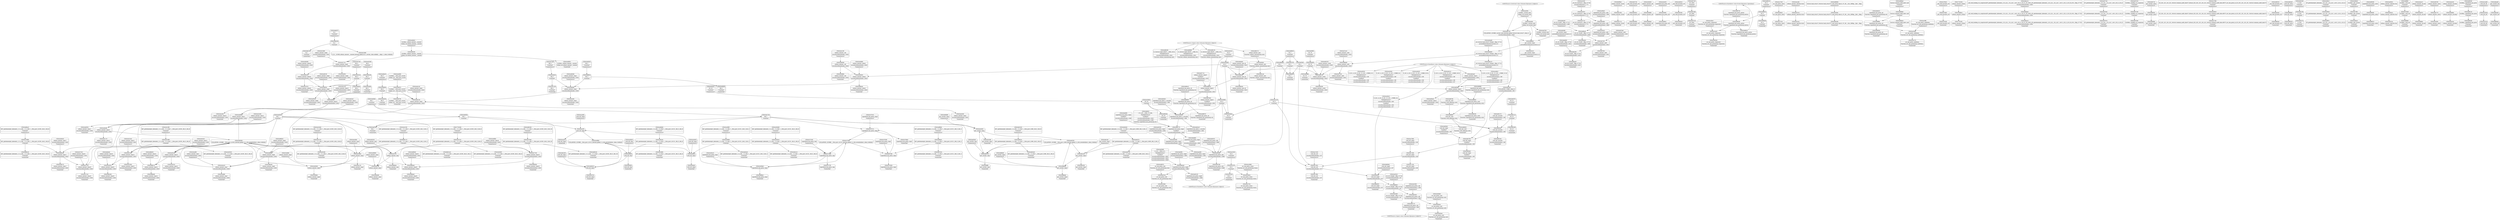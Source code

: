 digraph {
	CE0x5a6a7e0 [shape=record,shape=Mrecord,label="{CE0x5a6a7e0|i8_1|*Constant*|*SummSink*}"]
	CE0x5a83940 [shape=record,shape=Mrecord,label="{CE0x5a83940|cred_sid:_tmp4|*LoadInst*|security/selinux/hooks.c,196|*SummSink*}"]
	CE0x5a87cf0 [shape=record,shape=Mrecord,label="{CE0x5a87cf0|selinux_umount:_call5|security/selinux/hooks.c,2652}"]
	CE0x6e8f9a0 [shape=record,shape=Mrecord,label="{CE0x6e8f9a0|selinux_umount:_if.end|*SummSource*}"]
	CE0x5a91020 [shape=record,shape=Mrecord,label="{CE0x5a91020|i64*_getelementptr_inbounds_(_2_x_i64_,_2_x_i64_*___llvm_gcov_ctr98,_i64_0,_i64_0)|*Constant*|*SummSource*}"]
	CE0x5a82730 [shape=record,shape=Mrecord,label="{CE0x5a82730|_call_void_mcount()_#3|*SummSource*}"]
	CE0x5a3b220 [shape=record,shape=Mrecord,label="{CE0x5a3b220|selinux_umount:_tobool1|security/selinux/hooks.c,2650}"]
	CE0x5ac68b0 [shape=record,shape=Mrecord,label="{CE0x5ac68b0|COLLAPSED:_GCMRE___llvm_gcov_ctr131_internal_global_2_x_i64_zeroinitializer:_elem_0:default:}"]
	CE0x5a4ba50 [shape=record,shape=Mrecord,label="{CE0x5a4ba50|i64_0|*Constant*|*SummSource*}"]
	CE0x5a48580 [shape=record,shape=Mrecord,label="{CE0x5a48580|selinux_umount:_call|security/selinux/hooks.c,2650}"]
	CE0x5a49350 [shape=record,shape=Mrecord,label="{CE0x5a49350|i64_2|*Constant*|*SummSource*}"]
	CE0x5a4bd40 [shape=record,shape=Mrecord,label="{CE0x5a4bd40|selinux_umount:_bb|*SummSink*}"]
	"CONST[source:1(input),value:2(dynamic)][purpose:{object}]"
	CE0x5a682b0 [shape=record,shape=Mrecord,label="{CE0x5a682b0|i32_16|*Constant*|*SummSink*}"]
	CE0x5a6b0c0 [shape=record,shape=Mrecord,label="{CE0x5a6b0c0|selinux_umount:_tmp22|*LoadInst*|security/selinux/hooks.c,2652}"]
	CE0x5a724d0 [shape=record,shape=Mrecord,label="{CE0x5a724d0|COLLAPSED:_GCMRE___llvm_gcov_ctr151_internal_global_2_x_i64_zeroinitializer:_elem_0:default:}"]
	CE0x5a82e00 [shape=record,shape=Mrecord,label="{CE0x5a82e00|i32_22|*Constant*|*SummSink*}"]
	CE0x5a4f130 [shape=record,shape=Mrecord,label="{CE0x5a4f130|selinux_umount:_tmp9|security/selinux/hooks.c,2650|*SummSource*}"]
	CE0x5aa89c0 [shape=record,shape=Mrecord,label="{CE0x5aa89c0|superblock_has_perm:_bb|*SummSink*}"]
	CE0x5a3e920 [shape=record,shape=Mrecord,label="{CE0x5a3e920|selinux_umount:_tobool|security/selinux/hooks.c,2650}"]
	CE0x5a68760 [shape=record,shape=Mrecord,label="{CE0x5a68760|cred_sid:_cred|Function::cred_sid&Arg::cred::|*SummSource*}"]
	CE0x5a68c30 [shape=record,shape=Mrecord,label="{CE0x5a68c30|i64*_getelementptr_inbounds_(_11_x_i64_,_11_x_i64_*___llvm_gcov_ctr205,_i64_0,_i64_9)|*Constant*|*SummSink*}"]
	CE0x5ac7c40 [shape=record,shape=Mrecord,label="{CE0x5ac7c40|cred_sid:_tmp5|security/selinux/hooks.c,196|*SummSink*}"]
	CE0x5a483c0 [shape=record,shape=Mrecord,label="{CE0x5a483c0|_call_void_mcount()_#3|*SummSource*}"]
	CE0x5a6bd20 [shape=record,shape=Mrecord,label="{CE0x5a6bd20|selinux_umount:_tmp14|security/selinux/hooks.c,2650|*SummSource*}"]
	CE0x5a67ab0 [shape=record,shape=Mrecord,label="{CE0x5a67ab0|i32_2650|*Constant*}"]
	CE0x5a56c00 [shape=record,shape=Mrecord,label="{CE0x5a56c00|selinux_umount:_tmp17|security/selinux/hooks.c,2650|*SummSource*}"]
	"CONST[source:0(mediator),value:0(static)][purpose:{operation}]"
	CE0x5ac7520 [shape=record,shape=Mrecord,label="{CE0x5ac7520|avc_has_perm:_entry|*SummSink*}"]
	CE0x5ababb0 [shape=record,shape=Mrecord,label="{CE0x5ababb0|superblock_has_perm:_tmp4|*LoadInst*|security/selinux/hooks.c,1865|*SummSink*}"]
	CE0x5aca360 [shape=record,shape=Mrecord,label="{CE0x5aca360|cred_sid:_tmp3|*SummSource*}"]
	CE0x5a3e810 [shape=record,shape=Mrecord,label="{CE0x5a3e810|i64_3|*Constant*}"]
	CE0x5a6cc40 [shape=record,shape=Mrecord,label="{CE0x5a6cc40|get_current:_tmp2}"]
	CE0x5a4cad0 [shape=record,shape=Mrecord,label="{CE0x5a4cad0|selinux_umount:_land.lhs.true2|*SummSource*}"]
	CE0x5a89ea0 [shape=record,shape=Mrecord,label="{CE0x5a89ea0|_ret_i32_%call2,_!dbg_!27722|security/selinux/hooks.c,1866}"]
	CE0x5ad29d0 [shape=record,shape=Mrecord,label="{CE0x5ad29d0|8:_i32,_:_CRE_8,12_|*MultipleSource*|*LoadInst*|security/selinux/hooks.c,1865|security/selinux/hooks.c,1865|security/selinux/hooks.c,1866}"]
	CE0x5ac84c0 [shape=record,shape=Mrecord,label="{CE0x5ac84c0|0:_i32,_4:_i32,_8:_i32,_12:_i32,_:_CMRE_4,8_|*MultipleSource*|security/selinux/hooks.c,196|*LoadInst*|security/selinux/hooks.c,196|security/selinux/hooks.c,197}"]
	CE0x5a6a260 [shape=record,shape=Mrecord,label="{CE0x5a6a260|selinux_umount:_tmp16|security/selinux/hooks.c,2650|*SummSink*}"]
	CE0x5a83840 [shape=record,shape=Mrecord,label="{CE0x5a83840|cred_sid:_tmp4|*LoadInst*|security/selinux/hooks.c,196|*SummSource*}"]
	CE0x5a58200 [shape=record,shape=Mrecord,label="{CE0x5a58200|avc_has_perm:_requested|Function::avc_has_perm&Arg::requested::|*SummSink*}"]
	CE0x5a93c60 [shape=record,shape=Mrecord,label="{CE0x5a93c60|%struct.task_struct*_(%struct.task_struct**)*_asm_movq_%gs:$_1:P_,$0_,_r,im,_dirflag_,_fpsr_,_flags_|*SummSink*}"]
	CE0x5a65fe0 [shape=record,shape=Mrecord,label="{CE0x5a65fe0|cred_sid:_tmp|*SummSink*}"]
	CE0x5a41510 [shape=record,shape=Mrecord,label="{CE0x5a41510|i64*_getelementptr_inbounds_(_11_x_i64_,_11_x_i64_*___llvm_gcov_ctr205,_i64_0,_i64_6)|*Constant*}"]
	CE0x5a8a900 [shape=record,shape=Mrecord,label="{CE0x5a8a900|_ret_i32_%call5,_!dbg_!27742|security/selinux/hooks.c,2652|*SummSource*}"]
	CE0x5ac3ea0 [shape=record,shape=Mrecord,label="{CE0x5ac3ea0|avc_has_perm:_auditdata|Function::avc_has_perm&Arg::auditdata::}"]
	CE0x5a52240 [shape=record,shape=Mrecord,label="{CE0x5a52240|selinux_umount:_tmp15|security/selinux/hooks.c,2650|*SummSource*}"]
	CE0x5a48d40 [shape=record,shape=Mrecord,label="{CE0x5a48d40|i64*_getelementptr_inbounds_(_2_x_i64_,_2_x_i64_*___llvm_gcov_ctr131,_i64_0,_i64_0)|*Constant*|*SummSource*}"]
	CE0x5a69240 [shape=record,shape=Mrecord,label="{CE0x5a69240|i64*_getelementptr_inbounds_(_11_x_i64_,_11_x_i64_*___llvm_gcov_ctr205,_i64_0,_i64_10)|*Constant*|*SummSink*}"]
	CE0x5a4b940 [shape=record,shape=Mrecord,label="{CE0x5a4b940|i64_0|*Constant*}"]
	CE0x5a70cd0 [shape=record,shape=Mrecord,label="{CE0x5a70cd0|_call_void_mcount()_#3|*SummSink*}"]
	CE0x5a40ed0 [shape=record,shape=Mrecord,label="{CE0x5a40ed0|selinux_umount:_tmp12|security/selinux/hooks.c,2650}"]
	CE0x5abeea0 [shape=record,shape=Mrecord,label="{CE0x5abeea0|superblock_has_perm:_tmp6|security/selinux/hooks.c,1866}"]
	CE0x70adbc0 [shape=record,shape=Mrecord,label="{CE0x70adbc0|selinux_umount:_if.then}"]
	CE0x77352f0 [shape=record,shape=Mrecord,label="{CE0x77352f0|selinux_umount:_if.then|*SummSink*}"]
	CE0x5a5b3f0 [shape=record,shape=Mrecord,label="{CE0x5a5b3f0|i64*_getelementptr_inbounds_(_11_x_i64_,_11_x_i64_*___llvm_gcov_ctr205,_i64_0,_i64_0)|*Constant*|*SummSink*}"]
	CE0x5a86620 [shape=record,shape=Mrecord,label="{CE0x5a86620|i32_1|*Constant*|*SummSource*}"]
	CE0x5ab3dc0 [shape=record,shape=Mrecord,label="{CE0x5ab3dc0|superblock_has_perm:_s_security|security/selinux/hooks.c,1865|*SummSource*}"]
	CE0x5a4c190 [shape=record,shape=Mrecord,label="{CE0x5a4c190|selinux_umount:_call|security/selinux/hooks.c,2650|*SummSource*}"]
	CE0x5a579a0 [shape=record,shape=Mrecord,label="{CE0x5a579a0|i64*_getelementptr_inbounds_(_11_x_i64_,_11_x_i64_*___llvm_gcov_ctr205,_i64_0,_i64_10)|*Constant*}"]
	CE0x5ac4170 [shape=record,shape=Mrecord,label="{CE0x5ac4170|avc_has_perm:_auditdata|Function::avc_has_perm&Arg::auditdata::|*SummSink*}"]
	CE0x5a6aba0 [shape=record,shape=Mrecord,label="{CE0x5a6aba0|_call_void_lockdep_rcu_suspicious(i8*_getelementptr_inbounds_(_25_x_i8_,_25_x_i8_*_.str3,_i32_0,_i32_0),_i32_2650,_i8*_getelementptr_inbounds_(_45_x_i8_,_45_x_i8_*_.str12,_i32_0,_i32_0))_#10,_!dbg_!27729|security/selinux/hooks.c,2650}"]
	CE0x5a677e0 [shape=record,shape=Mrecord,label="{CE0x5a677e0|i8*_getelementptr_inbounds_(_25_x_i8_,_25_x_i8_*_.str3,_i32_0,_i32_0)|*Constant*|*SummSource*}"]
	CE0x5a67520 [shape=record,shape=Mrecord,label="{CE0x5a67520|GLOBAL:_lockdep_rcu_suspicious|*Constant*|*SummSource*}"]
	CE0x5a5adf0 [shape=record,shape=Mrecord,label="{CE0x5a5adf0|selinux_umount:_tmp7|security/selinux/hooks.c,2650|*SummSource*}"]
	CE0x5a84880 [shape=record,shape=Mrecord,label="{CE0x5a84880|get_current:_entry|*SummSink*}"]
	CE0x5a68ac0 [shape=record,shape=Mrecord,label="{CE0x5a68ac0|i64*_getelementptr_inbounds_(_11_x_i64_,_11_x_i64_*___llvm_gcov_ctr205,_i64_0,_i64_9)|*Constant*|*SummSource*}"]
	CE0x5a707e0 [shape=record,shape=Mrecord,label="{CE0x5a707e0|superblock_has_perm:_tmp3|*SummSource*}"]
	CE0x5a708a0 [shape=record,shape=Mrecord,label="{CE0x5a708a0|superblock_has_perm:_tmp3|*SummSink*}"]
	CE0x5a43280 [shape=record,shape=Mrecord,label="{CE0x5a43280|superblock_has_perm:_call|security/selinux/hooks.c,1863|*SummSource*}"]
	CE0x5a65e40 [shape=record,shape=Mrecord,label="{CE0x5a65e40|i64*_getelementptr_inbounds_(_2_x_i64_,_2_x_i64_*___llvm_gcov_ctr98,_i64_0,_i64_0)|*Constant*|*SummSink*}"]
	CE0x5a5acc0 [shape=record,shape=Mrecord,label="{CE0x5a5acc0|selinux_umount:_tmp7|security/selinux/hooks.c,2650}"]
	CE0x6dd2c70 [shape=record,shape=Mrecord,label="{CE0x6dd2c70|i64*_getelementptr_inbounds_(_11_x_i64_,_11_x_i64_*___llvm_gcov_ctr205,_i64_0,_i64_1)|*Constant*}"]
	CE0x5ac6b30 [shape=record,shape=Mrecord,label="{CE0x5ac6b30|i32_(i32,_i32,_i16,_i32,_%struct.common_audit_data*)*_bitcast_(i32_(i32,_i32,_i16,_i32,_%struct.common_audit_data.495*)*_avc_has_perm_to_i32_(i32,_i32,_i16,_i32,_%struct.common_audit_data*)*)|*Constant*}"]
	CE0x5ac3080 [shape=record,shape=Mrecord,label="{CE0x5ac3080|avc_has_perm:_tsid|Function::avc_has_perm&Arg::tsid::|*SummSink*}"]
	CE0x5a663e0 [shape=record,shape=Mrecord,label="{CE0x5a663e0|_call_void_mcount()_#3|*SummSink*}"]
	CE0x5a3f180 [shape=record,shape=Mrecord,label="{CE0x5a3f180|_call_void_mcount()_#3}"]
	CE0x5aa03a0 [shape=record,shape=Mrecord,label="{CE0x5aa03a0|get_current:_tmp|*SummSource*}"]
	CE0x5a57120 [shape=record,shape=Mrecord,label="{CE0x5a57120|selinux_umount:_tmp18|security/selinux/hooks.c,2650}"]
	CE0x6dd2ce0 [shape=record,shape=Mrecord,label="{CE0x6dd2ce0|i64*_getelementptr_inbounds_(_11_x_i64_,_11_x_i64_*___llvm_gcov_ctr205,_i64_0,_i64_1)|*Constant*|*SummSink*}"]
	CE0x5a69ae0 [shape=record,shape=Mrecord,label="{CE0x5a69ae0|selinux_umount:_tmp20|security/selinux/hooks.c,2650|*SummSink*}"]
	CE0x5aca2f0 [shape=record,shape=Mrecord,label="{CE0x5aca2f0|cred_sid:_tmp3}"]
	CE0x5a3c210 [shape=record,shape=Mrecord,label="{CE0x5a3c210|selinux_umount:_tmp}"]
	CE0x5a50250 [shape=record,shape=Mrecord,label="{CE0x5a50250|selinux_umount:_tmp13|security/selinux/hooks.c,2650|*SummSource*}"]
	CE0x52eefd0 [shape=record,shape=Mrecord,label="{CE0x52eefd0|selinux_umount:_tmp3|*SummSource*}"]
	CE0x5a6fb80 [shape=record,shape=Mrecord,label="{CE0x5a6fb80|cred_sid:_entry}"]
	CE0x5a72540 [shape=record,shape=Mrecord,label="{CE0x5a72540|superblock_has_perm:_tmp|*SummSource*}"]
	CE0x5a4c0b0 [shape=record,shape=Mrecord,label="{CE0x5a4c0b0|selinux_umount:_tmp2|*SummSource*}"]
	"CONST[source:1(input),value:2(dynamic)][purpose:{subject}]"
	CE0x5ad2030 [shape=record,shape=Mrecord,label="{CE0x5ad2030|superblock_has_perm:_tmp5|security/selinux/hooks.c,1865|*SummSource*}"]
	CE0x5a4c200 [shape=record,shape=Mrecord,label="{CE0x5a4c200|i64*_getelementptr_inbounds_(_11_x_i64_,_11_x_i64_*___llvm_gcov_ctr205,_i64_0,_i64_1)|*Constant*|*SummSource*}"]
	CE0x5a56c70 [shape=record,shape=Mrecord,label="{CE0x5a56c70|selinux_umount:_tmp17|security/selinux/hooks.c,2650|*SummSink*}"]
	CE0x5a4f240 [shape=record,shape=Mrecord,label="{CE0x5a4f240|selinux_umount:_tmp9|security/selinux/hooks.c,2650|*SummSink*}"]
	CE0x5a70710 [shape=record,shape=Mrecord,label="{CE0x5a70710|superblock_has_perm:_tmp3}"]
	CE0x5a8a290 [shape=record,shape=Mrecord,label="{CE0x5a8a290|_ret_i32_%call5,_!dbg_!27742|security/selinux/hooks.c,2652}"]
	CE0x5a59ef0 [shape=record,shape=Mrecord,label="{CE0x5a59ef0|superblock_has_perm:_bb}"]
	CE0x5a434d0 [shape=record,shape=Mrecord,label="{CE0x5a434d0|_ret_i32_%tmp6,_!dbg_!27716|security/selinux/hooks.c,197|*SummSink*}"]
	CE0x5a90d80 [shape=record,shape=Mrecord,label="{CE0x5a90d80|get_current:_tmp1|*SummSource*}"]
	CE0x5ac4330 [shape=record,shape=Mrecord,label="{CE0x5ac4330|_ret_i32_%retval.0,_!dbg_!27728|security/selinux/avc.c,775|*SummSource*}"]
	CE0x5a42f00 [shape=record,shape=Mrecord,label="{CE0x5a42f00|GLOBAL:_current_task|Global_var:current_task|*SummSource*}"]
	CE0x5a84f60 [shape=record,shape=Mrecord,label="{CE0x5a84f60|i32_78|*Constant*|*SummSink*}"]
	CE0x5a66f10 [shape=record,shape=Mrecord,label="{CE0x5a66f10|i64_2|*Constant*}"]
	CE0x5a4b790 [shape=record,shape=Mrecord,label="{CE0x5a4b790|GLOBAL:___llvm_gcov_ctr205|Global_var:__llvm_gcov_ctr205|*SummSink*}"]
	CE0x5a43bd0 [shape=record,shape=Mrecord,label="{CE0x5a43bd0|superblock_has_perm:_s_security|security/selinux/hooks.c,1865}"]
	CE0x5a851a0 [shape=record,shape=Mrecord,label="{CE0x5a851a0|selinux_umount:_mnt|Function::selinux_umount&Arg::mnt::|*SummSink*}"]
	CE0x5a6cd20 [shape=record,shape=Mrecord,label="{CE0x5a6cd20|get_current:_tmp2|*SummSink*}"]
	CE0x5a4f030 [shape=record,shape=Mrecord,label="{CE0x5a4f030|selinux_umount:_tmp9|security/selinux/hooks.c,2650}"]
	CE0x5a6b260 [shape=record,shape=Mrecord,label="{CE0x5a6b260|8:_%struct.super_block*,_:_CRE_16,20_|*MultipleSource*|security/selinux/hooks.c,2652|Function::selinux_umount&Arg::mnt::}"]
	CE0x5a83760 [shape=record,shape=Mrecord,label="{CE0x5a83760|cred_sid:_tmp4|*LoadInst*|security/selinux/hooks.c,196}"]
	CE0x5a82f70 [shape=record,shape=Mrecord,label="{CE0x5a82f70|i32_22|*Constant*|*SummSource*}"]
	CE0x5a433c0 [shape=record,shape=Mrecord,label="{CE0x5a433c0|_ret_i32_%tmp6,_!dbg_!27716|security/selinux/hooks.c,197|*SummSource*}"]
	CE0x5ac89c0 [shape=record,shape=Mrecord,label="{CE0x5ac89c0|0:_i32,_4:_i32,_8:_i32,_12:_i32,_:_CMRE_12,16_|*MultipleSource*|security/selinux/hooks.c,196|*LoadInst*|security/selinux/hooks.c,196|security/selinux/hooks.c,197}"]
	CE0x5a67c50 [shape=record,shape=Mrecord,label="{CE0x5a67c50|i32_2650|*Constant*|*SummSource*}"]
	CE0x5a52810 [shape=record,shape=Mrecord,label="{CE0x5a52810|selinux_umount:_tmp16|security/selinux/hooks.c,2650}"]
	CE0x5a70300 [shape=record,shape=Mrecord,label="{CE0x5a70300|superblock_has_perm:_tmp2|*SummSink*}"]
	CE0x5ac3350 [shape=record,shape=Mrecord,label="{CE0x5ac3350|i16_5|*Constant*|*SummSource*}"]
	CE0x5a83170 [shape=record,shape=Mrecord,label="{CE0x5a83170|cred_sid:_security|security/selinux/hooks.c,196|*SummSource*}"]
	CE0x5a42fa0 [shape=record,shape=Mrecord,label="{CE0x5a42fa0|%struct.task_struct*_(%struct.task_struct**)*_asm_movq_%gs:$_1:P_,$0_,_r,im,_dirflag_,_fpsr_,_flags_}"]
	CE0x5a84720 [shape=record,shape=Mrecord,label="{CE0x5a84720|get_current:_entry|*SummSource*}"]
	CE0x5a3c710 [shape=record,shape=Mrecord,label="{CE0x5a3c710|selinux_umount:_if.end|*SummSink*}"]
	CE0x5a86440 [shape=record,shape=Mrecord,label="{CE0x5a86440|selinux_umount:_mnt_sb|security/selinux/hooks.c,2652|*SummSink*}"]
	CE0x5a4ef20 [shape=record,shape=Mrecord,label="{CE0x5a4ef20|i64_4|*Constant*|*SummSink*}"]
	CE0x5a47ad0 [shape=record,shape=Mrecord,label="{CE0x5a47ad0|i64_3|*Constant*|*SummSource*}"]
	CE0x5a88c90 [shape=record,shape=Mrecord,label="{CE0x5a88c90|superblock_has_perm:_perms|Function::superblock_has_perm&Arg::perms::}"]
	CE0x5ab0840 [shape=record,shape=Mrecord,label="{CE0x5ab0840|cred_sid:_tmp6|security/selinux/hooks.c,197|*SummSource*}"]
	CE0x5a672d0 [shape=record,shape=Mrecord,label="{CE0x5a672d0|GLOBAL:_lockdep_rcu_suspicious|*Constant*}"]
	CE0x5a45460 [shape=record,shape=Mrecord,label="{CE0x5a45460|i64_5|*Constant*|*SummSink*}"]
	CE0x5a45310 [shape=record,shape=Mrecord,label="{CE0x5a45310|i64_4|*Constant*}"]
	CE0x5a68440 [shape=record,shape=Mrecord,label="{CE0x5a68440|cred_sid:_entry|*SummSource*}"]
	CE0x5a6a540 [shape=record,shape=Mrecord,label="{CE0x5a6a540|i8_1|*Constant*}"]
	CE0x5a888e0 [shape=record,shape=Mrecord,label="{CE0x5a888e0|superblock_has_perm:_cred|Function::superblock_has_perm&Arg::cred::}"]
	CE0x5a6c670 [shape=record,shape=Mrecord,label="{CE0x5a6c670|i64*_getelementptr_inbounds_(_2_x_i64_,_2_x_i64_*___llvm_gcov_ctr98,_i64_0,_i64_1)|*Constant*}"]
	CE0x5ac7fb0 [shape=record,shape=Mrecord,label="{CE0x5ac7fb0|cred_sid:_sid|security/selinux/hooks.c,197|*SummSink*}"]
	CE0x5a59860 [shape=record,shape=Mrecord,label="{CE0x5a59860|selinux_umount:_call|security/selinux/hooks.c,2650|*SummSink*}"]
	CE0x5a70bc0 [shape=record,shape=Mrecord,label="{CE0x5a70bc0|_call_void_mcount()_#3|*SummSource*}"]
	CE0x5a86a30 [shape=record,shape=Mrecord,label="{CE0x5a86a30|selinux_umount:_mnt_sb|security/selinux/hooks.c,2652}"]
	CE0x5a692b0 [shape=record,shape=Mrecord,label="{CE0x5a692b0|selinux_umount:_tmp19|security/selinux/hooks.c,2650|*SummSink*}"]
	CE0x5ac9880 [shape=record,shape=Mrecord,label="{CE0x5ac9880|i64*_getelementptr_inbounds_(_2_x_i64_,_2_x_i64_*___llvm_gcov_ctr131,_i64_0,_i64_1)|*Constant*}"]
	CE0x5a45380 [shape=record,shape=Mrecord,label="{CE0x5a45380|i64_5|*Constant*|*SummSource*}"]
	CE0x5a6a670 [shape=record,shape=Mrecord,label="{CE0x5a6a670|i8_1|*Constant*|*SummSource*}"]
	CE0x5a840c0 [shape=record,shape=Mrecord,label="{CE0x5a840c0|cred_sid:_tmp1}"]
	CE0x5ab0d20 [shape=record,shape=Mrecord,label="{CE0x5ab0d20|cred_sid:_tmp6|security/selinux/hooks.c,197|*SummSink*}"]
	CE0x5a9f8e0 [shape=record,shape=Mrecord,label="{CE0x5a9f8e0|superblock_has_perm:_tmp1|*SummSink*}"]
	CE0x5a87380 [shape=record,shape=Mrecord,label="{CE0x5a87380|superblock_has_perm:_tmp2}"]
	CE0x5ac9740 [shape=record,shape=Mrecord,label="{CE0x5ac9740|cred_sid:_tmp1|*SummSink*}"]
	CE0x5a6b130 [shape=record,shape=Mrecord,label="{CE0x5a6b130|8:_%struct.super_block*,_:_CRE_8,16_|*MultipleSource*|security/selinux/hooks.c,2652|Function::selinux_umount&Arg::mnt::}"]
	CE0x5a457b0 [shape=record,shape=Mrecord,label="{CE0x5a457b0|i64_4|*Constant*|*SummSource*}"]
	CE0x5a963c0 [shape=record,shape=Mrecord,label="{CE0x5a963c0|i64*_getelementptr_inbounds_(_2_x_i64_,_2_x_i64_*___llvm_gcov_ctr98,_i64_0,_i64_0)|*Constant*}"]
	CE0x5a4c300 [shape=record,shape=Mrecord,label="{CE0x5a4c300|selinux_umount:_if.end}"]
	CE0x5a6c1d0 [shape=record,shape=Mrecord,label="{CE0x5a6c1d0|i1_true|*Constant*}"]
	CE0x5a878e0 [shape=record,shape=Mrecord,label="{CE0x5a878e0|selinux_umount:_tmp22|*LoadInst*|security/selinux/hooks.c,2652|*SummSink*}"]
	CE0x5ac7080 [shape=record,shape=Mrecord,label="{CE0x5ac7080|i32_(i32,_i32,_i16,_i32,_%struct.common_audit_data*)*_bitcast_(i32_(i32,_i32,_i16,_i32,_%struct.common_audit_data.495*)*_avc_has_perm_to_i32_(i32,_i32,_i16,_i32,_%struct.common_audit_data*)*)|*Constant*|*SummSource*}"]
	CE0x5a86820 [shape=record,shape=Mrecord,label="{CE0x5a86820|i32_1|*Constant*|*SummSink*}"]
	CE0x5a8a4e0 [shape=record,shape=Mrecord,label="{CE0x5a8a4e0|_ret_i32_%call2,_!dbg_!27722|security/selinux/hooks.c,1866|*SummSink*}"]
	CE0x5a6be90 [shape=record,shape=Mrecord,label="{CE0x5a6be90|selinux_umount:_tmp14|security/selinux/hooks.c,2650|*SummSink*}"]
	CE0x5a89740 [shape=record,shape=Mrecord,label="{CE0x5a89740|superblock_has_perm:_perms|Function::superblock_has_perm&Arg::perms::|*SummSource*}"]
	CE0x5a68550 [shape=record,shape=Mrecord,label="{CE0x5a68550|cred_sid:_entry|*SummSink*}"]
	CE0x5a49f30 [shape=record,shape=Mrecord,label="{CE0x5a49f30|GLOBAL:_selinux_umount.__warned|Global_var:selinux_umount.__warned|*SummSink*}"]
	CE0x5a58740 [shape=record,shape=Mrecord,label="{CE0x5a58740|avc_has_perm:_tsid|Function::avc_has_perm&Arg::tsid::}"]
	CE0x5a85a40 [shape=record,shape=Mrecord,label="{CE0x5a85a40|selinux_umount:_tmp21|security/selinux/hooks.c,2650|*SummSource*}"]
	CE0x5a4e280 [shape=record,shape=Mrecord,label="{CE0x5a4e280|selinux_umount:_tmp5|security/selinux/hooks.c,2650|*SummSink*}"]
	CE0x5a676e0 [shape=record,shape=Mrecord,label="{CE0x5a676e0|i8*_getelementptr_inbounds_(_25_x_i8_,_25_x_i8_*_.str3,_i32_0,_i32_0)|*Constant*}"]
	CE0x5a8c960 [shape=record,shape=Mrecord,label="{CE0x5a8c960|get_current:_tmp4|./arch/x86/include/asm/current.h,14|*SummSource*}"]
	CE0x5a85fa0 [shape=record,shape=Mrecord,label="{CE0x5a85fa0|selinux_umount:_mnt|Function::selinux_umount&Arg::mnt::}"]
	CE0x5a528e0 [shape=record,shape=Mrecord,label="{CE0x5a528e0|selinux_umount:_tmp2}"]
	CE0x5a47d70 [shape=record,shape=Mrecord,label="{CE0x5a47d70|selinux_umount:_tobool1|security/selinux/hooks.c,2650|*SummSink*}"]
	CE0x5a3fec0 [shape=record,shape=Mrecord,label="{CE0x5a3fec0|i8*_getelementptr_inbounds_(_45_x_i8_,_45_x_i8_*_.str12,_i32_0,_i32_0)|*Constant*|*SummSource*}"]
	CE0x5a4d540 [shape=record,shape=Mrecord,label="{CE0x5a4d540|i64_1|*Constant*}"]
	CE0x5a83ee0 [shape=record,shape=Mrecord,label="{CE0x5a83ee0|i64*_getelementptr_inbounds_(_2_x_i64_,_2_x_i64_*___llvm_gcov_ctr131,_i64_0,_i64_1)|*Constant*|*SummSink*}"]
	CE0x5ad1f00 [shape=record,shape=Mrecord,label="{CE0x5ad1f00|superblock_has_perm:_tmp5|security/selinux/hooks.c,1865}"]
	CE0x5a3c510 [shape=record,shape=Mrecord,label="{CE0x5a3c510|selinux_umount:_land.lhs.true2}"]
	CE0x5aba770 [shape=record,shape=Mrecord,label="{CE0x5aba770|superblock_has_perm:_tmp4|*LoadInst*|security/selinux/hooks.c,1865}"]
	CE0x5a89d20 [shape=record,shape=Mrecord,label="{CE0x5a89d20|%struct.common_audit_data*_null|*Constant*|*SummSink*}"]
	CE0x5a43660 [shape=record,shape=Mrecord,label="{CE0x5a43660|i32_0|*Constant*}"]
	CE0x5a58ac0 [shape=record,shape=Mrecord,label="{CE0x5a58ac0|GLOBAL:_get_current|*Constant*|*SummSink*}"]
	CE0x5a49dc0 [shape=record,shape=Mrecord,label="{CE0x5a49dc0|GLOBAL:_selinux_umount.__warned|Global_var:selinux_umount.__warned|*SummSource*}"]
	CE0x5ac71f0 [shape=record,shape=Mrecord,label="{CE0x5ac71f0|i32_(i32,_i32,_i16,_i32,_%struct.common_audit_data*)*_bitcast_(i32_(i32,_i32,_i16,_i32,_%struct.common_audit_data.495*)*_avc_has_perm_to_i32_(i32,_i32,_i16,_i32,_%struct.common_audit_data*)*)|*Constant*|*SummSink*}"]
	CE0x5a88670 [shape=record,shape=Mrecord,label="{CE0x5a88670|superblock_has_perm:_entry|*SummSink*}"]
	CE0x5a89fb0 [shape=record,shape=Mrecord,label="{CE0x5a89fb0|superblock_has_perm:_ad|Function::superblock_has_perm&Arg::ad::}"]
	CE0x5a858d0 [shape=record,shape=Mrecord,label="{CE0x5a858d0|selinux_umount:_tmp21|security/selinux/hooks.c,2650}"]
	CE0x5a853f0 [shape=record,shape=Mrecord,label="{CE0x5a853f0|selinux_umount:_cred4|security/selinux/hooks.c,2650|*SummSink*}"]
	CE0x5ac9dc0 [shape=record,shape=Mrecord,label="{CE0x5ac9dc0|cred_sid:_tmp2}"]
	CE0x5ac3690 [shape=record,shape=Mrecord,label="{CE0x5ac3690|avc_has_perm:_tclass|Function::avc_has_perm&Arg::tclass::|*SummSource*}"]
	CE0x5a82fe0 [shape=record,shape=Mrecord,label="{CE0x5a82fe0|i32_1|*Constant*}"]
	CE0x5ad24d0 [shape=record,shape=Mrecord,label="{CE0x5ad24d0|superblock_has_perm:_sid1|security/selinux/hooks.c,1866}"]
	CE0x5a67e10 [shape=record,shape=Mrecord,label="{CE0x5a67e10|i32_2650|*Constant*|*SummSink*}"]
	CE0x5a509a0 [shape=record,shape=Mrecord,label="{CE0x5a509a0|superblock_has_perm:_tmp1}"]
	CE0x5ac3ff0 [shape=record,shape=Mrecord,label="{CE0x5ac3ff0|avc_has_perm:_auditdata|Function::avc_has_perm&Arg::auditdata::|*SummSource*}"]
	CE0x5a4ed90 [shape=record,shape=Mrecord,label="{CE0x5a4ed90|GLOBAL:___llvm_gcov_ctr205|Global_var:__llvm_gcov_ctr205|*SummSource*}"]
	CE0x5a69640 [shape=record,shape=Mrecord,label="{CE0x5a69640|selinux_umount:_tmp20|security/selinux/hooks.c,2650|*SummSource*}"]
	CE0x5a69e80 [shape=record,shape=Mrecord,label="{CE0x5a69e80|selinux_umount:_call3|security/selinux/hooks.c,2650}"]
	CE0x5ad2670 [shape=record,shape=Mrecord,label="{CE0x5ad2670|superblock_has_perm:_sid1|security/selinux/hooks.c,1866|*SummSource*}"]
	CE0x5a6acc0 [shape=record,shape=Mrecord,label="{CE0x5a6acc0|_call_void_lockdep_rcu_suspicious(i8*_getelementptr_inbounds_(_25_x_i8_,_25_x_i8_*_.str3,_i32_0,_i32_0),_i32_2650,_i8*_getelementptr_inbounds_(_45_x_i8_,_45_x_i8_*_.str12,_i32_0,_i32_0))_#10,_!dbg_!27729|security/selinux/hooks.c,2650|*SummSink*}"]
	CE0x5a59480 [shape=record,shape=Mrecord,label="{CE0x5a59480|i64*_getelementptr_inbounds_(_2_x_i64_,_2_x_i64_*___llvm_gcov_ctr151,_i64_0,_i64_0)|*Constant*|*SummSource*}"]
	CE0x5a6bb00 [shape=record,shape=Mrecord,label="{CE0x5a6bb00|get_current:_tmp3|*SummSource*}"]
	CE0x5a6c6e0 [shape=record,shape=Mrecord,label="{CE0x5a6c6e0|i64*_getelementptr_inbounds_(_2_x_i64_,_2_x_i64_*___llvm_gcov_ctr98,_i64_0,_i64_1)|*Constant*|*SummSource*}"]
	CE0x5a835e0 [shape=record,shape=Mrecord,label="{CE0x5a835e0|COLLAPSED:_CMRE:_elem_0::|security/selinux/hooks.c,196}"]
	CE0x5aab1b0 [shape=record,shape=Mrecord,label="{CE0x5aab1b0|superblock_has_perm:_call|security/selinux/hooks.c,1863}"]
	CE0x5a89070 [shape=record,shape=Mrecord,label="{CE0x5a89070|superblock_has_perm:_sb|Function::superblock_has_perm&Arg::sb::|*SummSink*}"]
	CE0x5a501e0 [shape=record,shape=Mrecord,label="{CE0x5a501e0|selinux_umount:_tmp13|security/selinux/hooks.c,2650}"]
	CE0x5ac34c0 [shape=record,shape=Mrecord,label="{CE0x5ac34c0|i16_5|*Constant*|*SummSink*}"]
	CE0x5a6c470 [shape=record,shape=Mrecord,label="{CE0x5a6c470|i1_true|*Constant*|*SummSink*}"]
	CE0x5a6c300 [shape=record,shape=Mrecord,label="{CE0x5a6c300|i1_true|*Constant*|*SummSource*}"]
	CE0x5a8a0c0 [shape=record,shape=Mrecord,label="{CE0x5a8a0c0|superblock_has_perm:_ad|Function::superblock_has_perm&Arg::ad::|*SummSource*}"]
	CE0x5a83f50 [shape=record,shape=Mrecord,label="{CE0x5a83f50|i64_1|*Constant*}"]
	CE0x5ac75d0 [shape=record,shape=Mrecord,label="{CE0x5ac75d0|cred_sid:_tmp5|security/selinux/hooks.c,196}"]
	"CONST[source:0(mediator),value:2(dynamic)][purpose:{object}]"
	CE0x5a889f0 [shape=record,shape=Mrecord,label="{CE0x5a889f0|superblock_has_perm:_cred|Function::superblock_has_perm&Arg::cred::|*SummSource*}"]
	CE0x5a82800 [shape=record,shape=Mrecord,label="{CE0x5a82800|_call_void_mcount()_#3|*SummSink*}"]
	CE0x5a48430 [shape=record,shape=Mrecord,label="{CE0x5a48430|_call_void_mcount()_#3|*SummSink*}"]
	CE0x5a51d80 [shape=record,shape=Mrecord,label="{CE0x5a51d80|i64*_getelementptr_inbounds_(_11_x_i64_,_11_x_i64_*___llvm_gcov_ctr205,_i64_0,_i64_8)|*Constant*}"]
	CE0x5a6bc10 [shape=record,shape=Mrecord,label="{CE0x5a6bc10|selinux_umount:_tmp14|security/selinux/hooks.c,2650}"]
	CE0x5a38790 [shape=record,shape=Mrecord,label="{CE0x5a38790|selinux_umount:_tmp1}"]
	CE0x5a522b0 [shape=record,shape=Mrecord,label="{CE0x5a522b0|selinux_umount:_tmp15|security/selinux/hooks.c,2650|*SummSink*}"]
	CE0x5a3c310 [shape=record,shape=Mrecord,label="{CE0x5a3c310|i64*_getelementptr_inbounds_(_11_x_i64_,_11_x_i64_*___llvm_gcov_ctr205,_i64_0,_i64_0)|*Constant*}"]
	CE0x5a6b6e0 [shape=record,shape=Mrecord,label="{CE0x5a6b6e0|get_current:_tmp4|./arch/x86/include/asm/current.h,14}"]
	CE0x5a4ce00 [shape=record,shape=Mrecord,label="{CE0x5a4ce00|selinux_umount:_tmp10|security/selinux/hooks.c,2650|*SummSink*}"]
	CE0x5a82c10 [shape=record,shape=Mrecord,label="{CE0x5a82c10|i32_22|*Constant*}"]
	CE0x5a50a10 [shape=record,shape=Mrecord,label="{CE0x5a50a10|superblock_has_perm:_tmp1|*SummSource*}"]
	CE0x5a39ca0 [shape=record,shape=Mrecord,label="{CE0x5a39ca0|selinux_umount:_land.lhs.true}"]
	CE0x5ac9050 [shape=record,shape=Mrecord,label="{CE0x5ac9050|cred_sid:_tmp6|security/selinux/hooks.c,197}"]
	CE0x5a87710 [shape=record,shape=Mrecord,label="{CE0x5a87710|selinux_umount:_tmp22|*LoadInst*|security/selinux/hooks.c,2652|*SummSource*}"]
	CE0x5a66b20 [shape=record,shape=Mrecord,label="{CE0x5a66b20|selinux_umount:_tmp6|security/selinux/hooks.c,2650|*SummSource*}"]
	CE0x5a9fae0 [shape=record,shape=Mrecord,label="{CE0x5a9fae0|i64*_getelementptr_inbounds_(_2_x_i64_,_2_x_i64_*___llvm_gcov_ctr151,_i64_0,_i64_1)|*Constant*}"]
	CE0x5ac6840 [shape=record,shape=Mrecord,label="{CE0x5ac6840|cred_sid:_tmp}"]
	CE0x5a694a0 [shape=record,shape=Mrecord,label="{CE0x5a694a0|selinux_umount:_tmp20|security/selinux/hooks.c,2650}"]
	CE0x5a4f5e0 [shape=record,shape=Mrecord,label="{CE0x5a4f5e0|selinux_umount:_tmp10|security/selinux/hooks.c,2650}"]
	CE0x5aa0330 [shape=record,shape=Mrecord,label="{CE0x5aa0330|COLLAPSED:_GCMRE___llvm_gcov_ctr98_internal_global_2_x_i64_zeroinitializer:_elem_0:default:}"]
	CE0x5a6fd80 [shape=record,shape=Mrecord,label="{CE0x5a6fd80|GLOBAL:_cred_sid|*Constant*|*SummSink*}"]
	CE0x5a669f0 [shape=record,shape=Mrecord,label="{CE0x5a669f0|selinux_umount:_tmp6|security/selinux/hooks.c,2650}"]
	CE0x5a3e5c0 [shape=record,shape=Mrecord,label="{CE0x5a3e5c0|i32_0|*Constant*|*SummSource*}"]
	CE0x5a92170 [shape=record,shape=Mrecord,label="{CE0x5a92170|superblock_has_perm:_call|security/selinux/hooks.c,1863|*SummSink*}"]
	CE0x5a86960 [shape=record,shape=Mrecord,label="{CE0x5a86960|8:_%struct.super_block*,_:_CRE_0,8_|*MultipleSource*|security/selinux/hooks.c,2652|Function::selinux_umount&Arg::mnt::}"]
	CE0x5ac7330 [shape=record,shape=Mrecord,label="{CE0x5ac7330|avc_has_perm:_entry|*SummSource*}"]
	CE0x5a502c0 [shape=record,shape=Mrecord,label="{CE0x5a502c0|selinux_umount:_tmp13|security/selinux/hooks.c,2650|*SummSink*}"]
	CE0x5a5aa10 [shape=record,shape=Mrecord,label="{CE0x5a5aa10|selinux_umount:_do.end|*SummSource*}"]
	CE0x5a3c000 [shape=record,shape=Mrecord,label="{CE0x5a3c000|selinux_umount:_entry|*SummSink*}"]
	CE0x5a4c120 [shape=record,shape=Mrecord,label="{CE0x5a4c120|selinux_umount:_tmp2|*SummSink*}"]
	CE0x5a689e0 [shape=record,shape=Mrecord,label="{CE0x5a689e0|_ret_i32_%tmp6,_!dbg_!27716|security/selinux/hooks.c,197}"]
	CE0x5a5a670 [shape=record,shape=Mrecord,label="{CE0x5a5a670|GLOBAL:___llvm_gcov_ctr205|Global_var:__llvm_gcov_ctr205}"]
	CE0x5a8a300 [shape=record,shape=Mrecord,label="{CE0x5a8a300|_ret_i32_%call2,_!dbg_!27722|security/selinux/hooks.c,1866|*SummSource*}"]
	CE0x5ac8550 [shape=record,shape=Mrecord,label="{CE0x5ac8550|0:_i32,_4:_i32,_8:_i32,_12:_i32,_:_CMRE_8,12_|*MultipleSource*|security/selinux/hooks.c,196|*LoadInst*|security/selinux/hooks.c,196|security/selinux/hooks.c,197}"]
	CE0x5a4bdb0 [shape=record,shape=Mrecord,label="{CE0x5a4bdb0|selinux_umount:_do.body}"]
	CE0x5a3b190 [shape=record,shape=Mrecord,label="{CE0x5a3b190|i64_5|*Constant*}"]
	CE0x5ac7dc0 [shape=record,shape=Mrecord,label="{CE0x5ac7dc0|cred_sid:_sid|security/selinux/hooks.c,197}"]
	CE0x5a6b340 [shape=record,shape=Mrecord,label="{CE0x5a6b340|superblock_has_perm:_cred|Function::superblock_has_perm&Arg::cred::|*SummSink*}"]
	CE0x5a5a050 [shape=record,shape=Mrecord,label="{CE0x5a5a050|superblock_has_perm:_bb|*SummSource*}"]
	CE0x5a83240 [shape=record,shape=Mrecord,label="{CE0x5a83240|cred_sid:_security|security/selinux/hooks.c,196|*SummSink*}"]
	CE0x5abefb0 [shape=record,shape=Mrecord,label="{CE0x5abefb0|superblock_has_perm:_tmp6|security/selinux/hooks.c,1866|*SummSource*}"]
	CE0x5a84c10 [shape=record,shape=Mrecord,label="{CE0x5a84c10|_ret_%struct.task_struct*_%tmp4,_!dbg_!27714|./arch/x86/include/asm/current.h,14|*SummSink*}"]
	CE0x5a438e0 [shape=record,shape=Mrecord,label="{CE0x5a438e0|i32_16|*Constant*}"]
	CE0x5a66c90 [shape=record,shape=Mrecord,label="{CE0x5a66c90|selinux_umount:_tmp6|security/selinux/hooks.c,2650|*SummSink*}"]
	CE0x5a41640 [shape=record,shape=Mrecord,label="{CE0x5a41640|i64*_getelementptr_inbounds_(_11_x_i64_,_11_x_i64_*___llvm_gcov_ctr205,_i64_0,_i64_6)|*Constant*|*SummSource*}"]
	CE0x5a87de0 [shape=record,shape=Mrecord,label="{CE0x5a87de0|selinux_umount:_call5|security/selinux/hooks.c,2652|*SummSource*}"]
	CE0x5a4c850 [shape=record,shape=Mrecord,label="{CE0x5a4c850|get_current:_tmp1}"]
	CE0x5aca130 [shape=record,shape=Mrecord,label="{CE0x5aca130|i32_0|*Constant*}"]
	CE0x5ab3cc0 [shape=record,shape=Mrecord,label="{CE0x5ab3cc0|i64*_getelementptr_inbounds_(_2_x_i64_,_2_x_i64_*___llvm_gcov_ctr151,_i64_0,_i64_0)|*Constant*|*SummSink*}"]
	CE0x5a5af60 [shape=record,shape=Mrecord,label="{CE0x5a5af60|selinux_umount:_tmp7|security/selinux/hooks.c,2650|*SummSink*}"]
	CE0x5a495d0 [shape=record,shape=Mrecord,label="{CE0x5a495d0|selinux_umount:_tmp4|security/selinux/hooks.c,2650|*SummSource*}"]
	CE0x5ac6ce0 [shape=record,shape=Mrecord,label="{CE0x5ac6ce0|superblock_has_perm:_call2|security/selinux/hooks.c,1866|*SummSink*}"]
	CE0x5a5a300 [shape=record,shape=Mrecord,label="{CE0x5a5a300|selinux_umount:_tmp4|security/selinux/hooks.c,2650|*SummSink*}"]
	CE0x5a9fbb0 [shape=record,shape=Mrecord,label="{CE0x5a9fbb0|i64*_getelementptr_inbounds_(_2_x_i64_,_2_x_i64_*___llvm_gcov_ctr151,_i64_0,_i64_1)|*Constant*|*SummSource*}"]
	CE0x5a4c4c0 [shape=record,shape=Mrecord,label="{CE0x5a4c4c0|selinux_umount:_land.lhs.true2|*SummSink*}"]
	CE0x5a4d0b0 [shape=record,shape=Mrecord,label="{CE0x5a4d0b0|selinux_umount:_tmp11|security/selinux/hooks.c,2650}"]
	CE0x5ac8300 [shape=record,shape=Mrecord,label="{CE0x5ac8300|0:_i32,_4:_i32,_8:_i32,_12:_i32,_:_CMRE_0,4_|*MultipleSource*|security/selinux/hooks.c,196|*LoadInst*|security/selinux/hooks.c,196|security/selinux/hooks.c,197}"]
	CE0x5ac3970 [shape=record,shape=Mrecord,label="{CE0x5ac3970|_ret_i32_%retval.0,_!dbg_!27728|security/selinux/avc.c,775}"]
	CE0x5ad2c50 [shape=record,shape=Mrecord,label="{CE0x5ad2c50|superblock_has_perm:_tmp6|security/selinux/hooks.c,1866|*SummSink*}"]
	CE0x5a84fd0 [shape=record,shape=Mrecord,label="{CE0x5a84fd0|i32_78|*Constant*|*SummSource*}"]
	CE0x5a895b0 [shape=record,shape=Mrecord,label="{CE0x5a895b0|superblock_has_perm:_ad|Function::superblock_has_perm&Arg::ad::|*SummSink*}"]
	CE0x5a494d0 [shape=record,shape=Mrecord,label="{CE0x5a494d0|selinux_umount:_tmp4|security/selinux/hooks.c,2650}"]
	CE0x5a57fb0 [shape=record,shape=Mrecord,label="{CE0x5a57fb0|GLOBAL:_get_current|*Constant*}"]
	CE0x5a4bff0 [shape=record,shape=Mrecord,label="{CE0x5a4bff0|get_current:_tmp|*SummSink*}"]
	CE0x5a960b0 [shape=record,shape=Mrecord,label="{CE0x5a960b0|%struct.task_struct*_(%struct.task_struct**)*_asm_movq_%gs:$_1:P_,$0_,_r,im,_dirflag_,_fpsr_,_flags_|*SummSource*}"]
	CE0x5a66ea0 [shape=record,shape=Mrecord,label="{CE0x5a66ea0|selinux_umount:_tobool|security/selinux/hooks.c,2650|*SummSink*}"]
	CE0x5a59d90 [shape=record,shape=Mrecord,label="{CE0x5a59d90|selinux_umount:_bb}"]
	CE0x5a4d4d0 [shape=record,shape=Mrecord,label="{CE0x5a4d4d0|selinux_umount:_tmp1|*SummSink*}"]
	CE0x5a88d00 [shape=record,shape=Mrecord,label="{CE0x5a88d00|superblock_has_perm:_sb|Function::superblock_has_perm&Arg::sb::}"]
	CE0x5a51df0 [shape=record,shape=Mrecord,label="{CE0x5a51df0|i64*_getelementptr_inbounds_(_11_x_i64_,_11_x_i64_*___llvm_gcov_ctr205,_i64_0,_i64_8)|*Constant*|*SummSource*}"]
	CE0x5a4e030 [shape=record,shape=Mrecord,label="{CE0x5a4e030|i64_0|*Constant*|*SummSink*}"]
	CE0x5a84b00 [shape=record,shape=Mrecord,label="{CE0x5a84b00|_ret_%struct.task_struct*_%tmp4,_!dbg_!27714|./arch/x86/include/asm/current.h,14}"]
	CE0x5a899b0 [shape=record,shape=Mrecord,label="{CE0x5a899b0|%struct.common_audit_data*_null|*Constant*}"]
	CE0x5a84620 [shape=record,shape=Mrecord,label="{CE0x5a84620|get_current:_entry}"]
	CE0x5ac7900 [shape=record,shape=Mrecord,label="{CE0x5ac7900|cred_sid:_tmp5|security/selinux/hooks.c,196|*SummSource*}"]
	"CONST[source:0(mediator),value:2(dynamic)][purpose:{subject}]"
	CE0x5a5b250 [shape=record,shape=Mrecord,label="{CE0x5a5b250|selinux_umount:_tmp|*SummSource*}"]
	CE0x5a40040 [shape=record,shape=Mrecord,label="{CE0x5a40040|selinux_umount:_land.lhs.true|*SummSource*}"]
	CE0x5a57ac0 [shape=record,shape=Mrecord,label="{CE0x5a57ac0|selinux_umount:_call3|security/selinux/hooks.c,2650|*SummSource*}"]
	CE0x5a4b720 [shape=record,shape=Mrecord,label="{CE0x5a4b720|i64*_getelementptr_inbounds_(_2_x_i64_,_2_x_i64_*___llvm_gcov_ctr98,_i64_0,_i64_1)|*Constant*|*SummSink*}"]
	CE0x5a49c90 [shape=record,shape=Mrecord,label="{CE0x5a49c90|GLOBAL:_selinux_umount.__warned|Global_var:selinux_umount.__warned}"]
	CE0x5a89400 [shape=record,shape=Mrecord,label="{CE0x5a89400|i32_4|*Constant*|*SummSink*}"]
	CE0x5a3f640 [shape=record,shape=Mrecord,label="{CE0x5a3f640|i8*_getelementptr_inbounds_(_45_x_i8_,_45_x_i8_*_.str12,_i32_0,_i32_0)|*Constant*}"]
	CE0x5a4c7e0 [shape=record,shape=Mrecord,label="{CE0x5a4c7e0|i64_1|*Constant*}"]
	CE0x5a66800 [shape=record,shape=Mrecord,label="{CE0x5a66800|selinux_umount:_tmp|*SummSink*}"]
	CE0x5a89220 [shape=record,shape=Mrecord,label="{CE0x5a89220|i32_4|*Constant*|*SummSource*}"]
	CE0x5ad21f0 [shape=record,shape=Mrecord,label="{CE0x5ad21f0|i32_1|*Constant*}"]
	CE0x5a58480 [shape=record,shape=Mrecord,label="{CE0x5a58480|avc_has_perm:_ssid|Function::avc_has_perm&Arg::ssid::|*SummSource*}"]
	CE0x5a38800 [shape=record,shape=Mrecord,label="{CE0x5a38800|selinux_umount:_tmp1|*SummSource*}"]
	CE0x7735200 [shape=record,shape=Mrecord,label="{CE0x7735200|selinux_umount:_if.then|*SummSource*}"]
	CE0x5a455d0 [shape=record,shape=Mrecord,label="{CE0x5a455d0|i64*_getelementptr_inbounds_(_11_x_i64_,_11_x_i64_*___llvm_gcov_ctr205,_i64_0,_i64_6)|*Constant*|*SummSink*}"]
	CE0x7735360 [shape=record,shape=Mrecord,label="{CE0x7735360|i64*_getelementptr_inbounds_(_11_x_i64_,_11_x_i64_*___llvm_gcov_ctr205,_i64_0,_i64_0)|*Constant*|*SummSource*}"]
	CE0x5a84a60 [shape=record,shape=Mrecord,label="{CE0x5a84a60|_ret_%struct.task_struct*_%tmp4,_!dbg_!27714|./arch/x86/include/asm/current.h,14|*SummSource*}"]
	CE0x5a87020 [shape=record,shape=Mrecord,label="{CE0x5a87020|i64*_getelementptr_inbounds_(_2_x_i64_,_2_x_i64_*___llvm_gcov_ctr151,_i64_0,_i64_1)|*Constant*|*SummSink*}"]
	CE0x5a70290 [shape=record,shape=Mrecord,label="{CE0x5a70290|superblock_has_perm:_tmp2|*SummSource*}"]
	CE0x5a57250 [shape=record,shape=Mrecord,label="{CE0x5a57250|selinux_umount:_tmp18|security/selinux/hooks.c,2650|*SummSource*}"]
	CE0x5a66320 [shape=record,shape=Mrecord,label="{CE0x5a66320|_call_void_mcount()_#3|*SummSource*}"]
	CE0x5a521d0 [shape=record,shape=Mrecord,label="{CE0x5a521d0|selinux_umount:_tmp15|security/selinux/hooks.c,2650}"]
	CE0x5a88560 [shape=record,shape=Mrecord,label="{CE0x5a88560|superblock_has_perm:_entry|*SummSource*}"]
	CE0x5a88130 [shape=record,shape=Mrecord,label="{CE0x5a88130|GLOBAL:_superblock_has_perm|*Constant*}"]
	CE0x5a4a2e0 [shape=record,shape=Mrecord,label="{CE0x5a4a2e0|selinux_umount:_do.body|*SummSink*}"]
	CE0x5a8a720 [shape=record,shape=Mrecord,label="{CE0x5a8a720|get_current:_tmp}"]
	CE0x5ac3220 [shape=record,shape=Mrecord,label="{CE0x5ac3220|i16_5|*Constant*}"]
	CE0x5ac98f0 [shape=record,shape=Mrecord,label="{CE0x5ac98f0|i64*_getelementptr_inbounds_(_2_x_i64_,_2_x_i64_*___llvm_gcov_ctr131,_i64_0,_i64_1)|*Constant*|*SummSource*}"]
	CE0x5a74680 [shape=record,shape=Mrecord,label="{CE0x5a74680|i64*_getelementptr_inbounds_(_11_x_i64_,_11_x_i64_*___llvm_gcov_ctr205,_i64_0,_i64_9)|*Constant*}"]
	CE0x5ac8e30 [shape=record,shape=Mrecord,label="{CE0x5ac8e30|0:_i32,_4:_i32,_8:_i32,_12:_i32,_:_CMRE_20,24_|*MultipleSource*|security/selinux/hooks.c,196|*LoadInst*|security/selinux/hooks.c,196|security/selinux/hooks.c,197}"]
	CE0x5aba990 [shape=record,shape=Mrecord,label="{CE0x5aba990|superblock_has_perm:_tmp4|*LoadInst*|security/selinux/hooks.c,1865|*SummSource*}"]
	CE0x5a3e6a0 [shape=record,shape=Mrecord,label="{CE0x5a3e6a0|i32_0|*Constant*|*SummSink*}"]
	CE0x52ef0b0 [shape=record,shape=Mrecord,label="{CE0x52ef0b0|selinux_umount:_tmp3|*SummSink*}"]
	CE0x5a47c00 [shape=record,shape=Mrecord,label="{CE0x5a47c00|i64_3|*Constant*|*SummSink*}"]
	CE0x5ac6ba0 [shape=record,shape=Mrecord,label="{CE0x5ac6ba0|superblock_has_perm:_call2|security/selinux/hooks.c,1866|*SummSource*}"]
	CE0x5a826c0 [shape=record,shape=Mrecord,label="{CE0x5a826c0|_call_void_mcount()_#3}"]
	CE0x5ac3620 [shape=record,shape=Mrecord,label="{CE0x5ac3620|avc_has_perm:_tclass|Function::avc_has_perm&Arg::tclass::}"]
	CE0x5a67970 [shape=record,shape=Mrecord,label="{CE0x5a67970|i8*_getelementptr_inbounds_(_25_x_i8_,_25_x_i8_*_.str3,_i32_0,_i32_0)|*Constant*|*SummSink*}"]
	CE0x5a593c0 [shape=record,shape=Mrecord,label="{CE0x5a593c0|i64*_getelementptr_inbounds_(_2_x_i64_,_2_x_i64_*___llvm_gcov_ctr151,_i64_0,_i64_0)|*Constant*}"]
	CE0x5ac5cc0 [shape=record,shape=Mrecord,label="{CE0x5ac5cc0|cred_sid:_bb|*SummSink*}"]
	CE0x5a4a240 [shape=record,shape=Mrecord,label="{CE0x5a4a240|selinux_umount:_do.body|*SummSource*}"]
	CE0x5a4d350 [shape=record,shape=Mrecord,label="{CE0x5a4d350|selinux_umount:_tmp11|security/selinux/hooks.c,2650|*SummSink*}"]
	CE0x5ac3a50 [shape=record,shape=Mrecord,label="{CE0x5ac3a50|avc_has_perm:_requested|Function::avc_has_perm&Arg::requested::}"]
	CE0x5a58540 [shape=record,shape=Mrecord,label="{CE0x5a58540|avc_has_perm:_ssid|Function::avc_has_perm&Arg::ssid::|*SummSink*}"]
	CE0x5a4cc40 [shape=record,shape=Mrecord,label="{CE0x5a4cc40|selinux_umount:_tmp10|security/selinux/hooks.c,2650|*SummSource*}"]
	CE0x5ac5a90 [shape=record,shape=Mrecord,label="{CE0x5ac5a90|cred_sid:_bb|*SummSource*}"]
	CE0x5a44880 [shape=record,shape=Mrecord,label="{CE0x5a44880|selinux_umount:_tobool|security/selinux/hooks.c,2650|*SummSource*}"]
	CE0x5ac9e30 [shape=record,shape=Mrecord,label="{CE0x5ac9e30|cred_sid:_tmp2|*SummSource*}"]
	CE0x5ab3ec0 [shape=record,shape=Mrecord,label="{CE0x5ab3ec0|superblock_has_perm:_s_security|security/selinux/hooks.c,1865|*SummSink*}"]
	CE0x5a85750 [shape=record,shape=Mrecord,label="{CE0x5a85750|COLLAPSED:_GCMRE_current_task_external_global_%struct.task_struct*:_elem_0::|security/selinux/hooks.c,2650}"]
	CE0x5a4d5b0 [shape=record,shape=Mrecord,label="{CE0x5a4d5b0|i64_1|*Constant*|*SummSource*}"]
	CE0x5aa4e90 [shape=record,shape=Mrecord,label="{CE0x5aa4e90|superblock_has_perm:_tmp5|security/selinux/hooks.c,1865|*SummSink*}"]
	CE0x5a85130 [shape=record,shape=Mrecord,label="{CE0x5a85130|selinux_umount:_cred4|security/selinux/hooks.c,2650}"]
	CE0x5a5b5b0 [shape=record,shape=Mrecord,label="{CE0x5a5b5b0|selinux_umount:_tmp3}"]
	CE0x5a51b60 [shape=record,shape=Mrecord,label="{CE0x5a51b60|selinux_umount:_tmp8|security/selinux/hooks.c,2650|*SummSource*}"]
	CE0x5a88ec0 [shape=record,shape=Mrecord,label="{CE0x5a88ec0|superblock_has_perm:_sb|Function::superblock_has_perm&Arg::sb::|*SummSource*}"]
	CE0x5a84180 [shape=record,shape=Mrecord,label="{CE0x5a84180|cred_sid:_tmp1|*SummSource*}"]
	CE0x5aca470 [shape=record,shape=Mrecord,label="{CE0x5aca470|cred_sid:_tmp3|*SummSink*}"]
	CE0x5a39b60 [shape=record,shape=Mrecord,label="{CE0x5a39b60|selinux_umount:_do.end|*SummSink*}"]
	CE0x5a41000 [shape=record,shape=Mrecord,label="{CE0x5a41000|selinux_umount:_tmp12|security/selinux/hooks.c,2650|*SummSource*}"]
	CE0x5a68830 [shape=record,shape=Mrecord,label="{CE0x5a68830|cred_sid:_cred|Function::cred_sid&Arg::cred::|*SummSink*}"]
	CE0x5a88260 [shape=record,shape=Mrecord,label="{CE0x5a88260|GLOBAL:_superblock_has_perm|*Constant*|*SummSource*}"]
	CE0x5ac5710 [shape=record,shape=Mrecord,label="{CE0x5ac5710|_ret_i32_%retval.0,_!dbg_!27728|security/selinux/avc.c,775|*SummSink*}"]
	CE0x5a72460 [shape=record,shape=Mrecord,label="{CE0x5a72460|superblock_has_perm:_tmp}"]
	CE0x5a864b0 [shape=record,shape=Mrecord,label="{CE0x5a864b0|i32_1|*Constant*}"]
	CE0x5a6fbf0 [shape=record,shape=Mrecord,label="{CE0x5a6fbf0|GLOBAL:_cred_sid|*Constant*|*SummSource*}"]
	CE0x5a87f30 [shape=record,shape=Mrecord,label="{CE0x5a87f30|selinux_umount:_call5|security/selinux/hooks.c,2652|*SummSink*}"]
	CE0x5a50550 [shape=record,shape=Mrecord,label="{CE0x5a50550|i64*_getelementptr_inbounds_(_11_x_i64_,_11_x_i64_*___llvm_gcov_ctr205,_i64_0,_i64_8)|*Constant*|*SummSink*}"]
	CE0x5a675b0 [shape=record,shape=Mrecord,label="{CE0x5a675b0|GLOBAL:_lockdep_rcu_suspicious|*Constant*|*SummSink*}"]
	CE0x5a727f0 [shape=record,shape=Mrecord,label="{CE0x5a727f0|superblock_has_perm:_tmp|*SummSink*}"]
	CE0x5a44590 [shape=record,shape=Mrecord,label="{CE0x5a44590|GLOBAL:_current_task|Global_var:current_task}"]
	CE0x5a583e0 [shape=record,shape=Mrecord,label="{CE0x5a583e0|avc_has_perm:_ssid|Function::avc_has_perm&Arg::ssid::}"]
	CE0x5a517c0 [shape=record,shape=Mrecord,label="{CE0x5a517c0|selinux_umount:_tmp8|security/selinux/hooks.c,2650}"]
	CE0x5a447b0 [shape=record,shape=Mrecord,label="{CE0x5a447b0|GLOBAL:_current_task|Global_var:current_task|*SummSink*}"]
	CE0x5a59e00 [shape=record,shape=Mrecord,label="{CE0x5a59e00|selinux_umount:_bb|*SummSource*}"]
	CE0x5a4d1e0 [shape=record,shape=Mrecord,label="{CE0x5a4d1e0|selinux_umount:_tmp11|security/selinux/hooks.c,2650|*SummSource*}"]
	CE0x5a70590 [shape=record,shape=Mrecord,label="{CE0x5a70590|GLOBAL:_cred_sid|*Constant*}"]
	CE0x5aa5ea0 [shape=record,shape=Mrecord,label="{CE0x5aa5ea0|_call_void_mcount()_#3}"]
	CE0x5ac7e50 [shape=record,shape=Mrecord,label="{CE0x5ac7e50|cred_sid:_sid|security/selinux/hooks.c,197|*SummSource*}"]
	CE0x5a84eb0 [shape=record,shape=Mrecord,label="{CE0x5a84eb0|i32_78|*Constant*}"]
	CE0x5a49400 [shape=record,shape=Mrecord,label="{CE0x5a49400|i64_2|*Constant*|*SummSink*}"]
	CE0x5a42580 [shape=record,shape=Mrecord,label="{CE0x5a42580|get_current:_tmp1|*SummSink*}"]
	CE0x5a686f0 [shape=record,shape=Mrecord,label="{CE0x5a686f0|cred_sid:_cred|Function::cred_sid&Arg::cred::}"]
	CE0x5a48ca0 [shape=record,shape=Mrecord,label="{CE0x5a48ca0|i64*_getelementptr_inbounds_(_2_x_i64_,_2_x_i64_*___llvm_gcov_ctr131,_i64_0,_i64_0)|*Constant*}"]
	CE0x5a57c30 [shape=record,shape=Mrecord,label="{CE0x5a57c30|selinux_umount:_call3|security/selinux/hooks.c,2650|*SummSink*}"]
	CE0x5ac6dc0 [shape=record,shape=Mrecord,label="{CE0x5ac6dc0|avc_has_perm:_entry}"]
	CE0x5a6a0a0 [shape=record,shape=Mrecord,label="{CE0x5a6a0a0|selinux_umount:_tmp16|security/selinux/hooks.c,2650|*SummSource*}"]
	CE0x5a85bc0 [shape=record,shape=Mrecord,label="{CE0x5a85bc0|selinux_umount:_tmp21|security/selinux/hooks.c,2650|*SummSink*}"]
	CE0x5a86170 [shape=record,shape=Mrecord,label="{CE0x5a86170|selinux_umount:_mnt|Function::selinux_umount&Arg::mnt::|*SummSource*}"]
	CE0x5a8acb0 [shape=record,shape=Mrecord,label="{CE0x5a8acb0|get_current:_bb}"]
	CE0x5a44ab0 [shape=record,shape=Mrecord,label="{CE0x5a44ab0|i32_0|*Constant*}"]
	CE0x5a88810 [shape=record,shape=Mrecord,label="{CE0x5a88810|i32_4|*Constant*}"]
	CE0x5ac9ea0 [shape=record,shape=Mrecord,label="{CE0x5ac9ea0|cred_sid:_tmp2|*SummSink*}"]
	CE0x5a51980 [shape=record,shape=Mrecord,label="{CE0x5a51980|0:_i8,_:_GCMR_selinux_umount.__warned_internal_global_i8_0,_section_.data.unlikely_,_align_1:_elem_0:default:}"]
	CE0x5ac3730 [shape=record,shape=Mrecord,label="{CE0x5ac3730|avc_has_perm:_tclass|Function::avc_has_perm&Arg::tclass::|*SummSink*}"]
	CE0x5ac5890 [shape=record,shape=Mrecord,label="{CE0x5ac5890|i64*_getelementptr_inbounds_(_2_x_i64_,_2_x_i64_*___llvm_gcov_ctr131,_i64_0,_i64_0)|*Constant*|*SummSink*}"]
	CE0x5ac6920 [shape=record,shape=Mrecord,label="{CE0x5ac6920|cred_sid:_tmp|*SummSource*}"]
	CE0x5ac3bc0 [shape=record,shape=Mrecord,label="{CE0x5ac3bc0|avc_has_perm:_requested|Function::avc_has_perm&Arg::requested::|*SummSource*}"]
	CE0x5a4d790 [shape=record,shape=Mrecord,label="{CE0x5a4d790|i64_1|*Constant*|*SummSink*}"]
	CE0x5a41170 [shape=record,shape=Mrecord,label="{CE0x5a41170|selinux_umount:_tmp12|security/selinux/hooks.c,2650|*SummSink*}"]
	CE0x5a43ac0 [shape=record,shape=Mrecord,label="{CE0x5a43ac0|i32_16|*Constant*|*SummSource*}"]
	CE0x5a5a970 [shape=record,shape=Mrecord,label="{CE0x5a5a970|selinux_umount:_do.end}"]
	CE0x5a6ba00 [shape=record,shape=Mrecord,label="{CE0x5a6ba00|get_current:_tmp3}"]
	CE0x5a70af0 [shape=record,shape=Mrecord,label="{CE0x5a70af0|_call_void_mcount()_#3}"]
	CE0x5a69190 [shape=record,shape=Mrecord,label="{CE0x5a69190|i64*_getelementptr_inbounds_(_11_x_i64_,_11_x_i64_*___llvm_gcov_ctr205,_i64_0,_i64_10)|*Constant*|*SummSource*}"]
	CE0x5a883d0 [shape=record,shape=Mrecord,label="{CE0x5a883d0|GLOBAL:_superblock_has_perm|*Constant*|*SummSink*}"]
	CE0x5ac3e30 [shape=record,shape=Mrecord,label="{CE0x5ac3e30|cred_sid:_bb}"]
	CE0x5a3b7b0 [shape=record,shape=Mrecord,label="{CE0x5a3b7b0|selinux_umount:_entry|*SummSource*}"]
	CE0x5a573c0 [shape=record,shape=Mrecord,label="{CE0x5a573c0|selinux_umount:_tmp18|security/selinux/hooks.c,2650|*SummSink*}"]
	CE0x5a56f00 [shape=record,shape=Mrecord,label="{CE0x5a56f00|selinux_umount:_tmp19|security/selinux/hooks.c,2650|*SummSource*}"]
	CE0x5a83050 [shape=record,shape=Mrecord,label="{CE0x5a83050|cred_sid:_security|security/selinux/hooks.c,196}"]
	CE0x5a4e130 [shape=record,shape=Mrecord,label="{CE0x5a4e130|selinux_umount:_tmp5|security/selinux/hooks.c,2650}"]
	CE0x5ad2180 [shape=record,shape=Mrecord,label="{CE0x5ad2180|superblock_has_perm:_sid1|security/selinux/hooks.c,1866|*SummSink*}"]
	CE0x5a8aed0 [shape=record,shape=Mrecord,label="{CE0x5a8aed0|get_current:_bb|*SummSource*}"]
	CE0x5a57700 [shape=record,shape=Mrecord,label="{CE0x5a57700|selinux_umount:_tmp19|security/selinux/hooks.c,2650}"]
	CE0x5a85320 [shape=record,shape=Mrecord,label="{CE0x5a85320|selinux_umount:_cred4|security/selinux/hooks.c,2650|*SummSource*}"]
	CE0x5a3ff70 [shape=record,shape=Mrecord,label="{CE0x5a3ff70|i8*_getelementptr_inbounds_(_45_x_i8_,_45_x_i8_*_.str12,_i32_0,_i32_0)|*Constant*|*SummSink*}"]
	"CONST[source:2(external),value:2(dynamic)][purpose:{subject}]"
	CE0x5a8aa30 [shape=record,shape=Mrecord,label="{CE0x5a8aa30|_ret_i32_%call5,_!dbg_!27742|security/selinux/hooks.c,2652|*SummSink*}"]
	CE0x5a3af50 [shape=record,shape=Mrecord,label="{CE0x5a3af50|selinux_umount:_tmp8|security/selinux/hooks.c,2650|*SummSink*}"]
	CE0x5a58870 [shape=record,shape=Mrecord,label="{CE0x5a58870|avc_has_perm:_tsid|Function::avc_has_perm&Arg::tsid::|*SummSource*}"]
	CE0x5a9efc0 [shape=record,shape=Mrecord,label="{CE0x5a9efc0|272:_i8*,_:_CRE_272,280_|*MultipleSource*|*LoadInst*|security/selinux/hooks.c,2652|security/selinux/hooks.c,1865|Function::superblock_has_perm&Arg::sb::}"]
	CE0x5a4e1a0 [shape=record,shape=Mrecord,label="{CE0x5a4e1a0|selinux_umount:_tmp5|security/selinux/hooks.c,2650|*SummSource*}"]
	CE0x5a6ada0 [shape=record,shape=Mrecord,label="{CE0x5a6ada0|selinux_umount:_mnt_sb|security/selinux/hooks.c,2652|*SummSource*}"]
	CE0x5ac8c10 [shape=record,shape=Mrecord,label="{CE0x5ac8c10|0:_i32,_4:_i32,_8:_i32,_12:_i32,_:_CMRE_16,20_|*MultipleSource*|security/selinux/hooks.c,196|*LoadInst*|security/selinux/hooks.c,196|security/selinux/hooks.c,197}"]
	CE0x5a8b040 [shape=record,shape=Mrecord,label="{CE0x5a8b040|get_current:_bb|*SummSink*}"]
	CE0x5a6ccb0 [shape=record,shape=Mrecord,label="{CE0x5a6ccb0|get_current:_tmp2|*SummSource*}"]
	CE0x5a42e10 [shape=record,shape=Mrecord,label="{CE0x5a42e10|get_current:_tmp4|./arch/x86/include/asm/current.h,14|*SummSink*}"]
	CE0x5abed90 [shape=record,shape=Mrecord,label="{CE0x5abed90|superblock_has_perm:_call2|security/selinux/hooks.c,1866}"]
	CE0x5a40130 [shape=record,shape=Mrecord,label="{CE0x5a40130|selinux_umount:_land.lhs.true|*SummSink*}"]
	CE0x5a3b390 [shape=record,shape=Mrecord,label="{CE0x5a3b390|selinux_umount:_tobool1|security/selinux/hooks.c,2650|*SummSource*}"]
	CE0x5a89810 [shape=record,shape=Mrecord,label="{CE0x5a89810|superblock_has_perm:_perms|Function::superblock_has_perm&Arg::perms::|*SummSink*}"]
	CE0x5a4b5b0 [shape=record,shape=Mrecord,label="{CE0x5a4b5b0|COLLAPSED:_GCMRE___llvm_gcov_ctr205_internal_global_11_x_i64_zeroinitializer:_elem_0:default:}"]
	CE0x5a884f0 [shape=record,shape=Mrecord,label="{CE0x5a884f0|superblock_has_perm:_entry}"]
	CE0x5a68ca0 [shape=record,shape=Mrecord,label="{CE0x5a68ca0|selinux_umount:_tmp17|security/selinux/hooks.c,2650}"]
	CE0x5a580e0 [shape=record,shape=Mrecord,label="{CE0x5a580e0|GLOBAL:_get_current|*Constant*|*SummSource*}"]
	CE0x5a4e770 [shape=record,shape=Mrecord,label="{CE0x5a4e770|selinux_umount:_entry}"]
	CE0x5a89ba0 [shape=record,shape=Mrecord,label="{CE0x5a89ba0|%struct.common_audit_data*_null|*Constant*|*SummSource*}"]
	CE0x5a6ac10 [shape=record,shape=Mrecord,label="{CE0x5a6ac10|_call_void_lockdep_rcu_suspicious(i8*_getelementptr_inbounds_(_25_x_i8_,_25_x_i8_*_.str3,_i32_0,_i32_0),_i32_2650,_i8*_getelementptr_inbounds_(_45_x_i8_,_45_x_i8_*_.str12,_i32_0,_i32_0))_#10,_!dbg_!27729|security/selinux/hooks.c,2650|*SummSource*}"]
	CE0x5a6bba0 [shape=record,shape=Mrecord,label="{CE0x5a6bba0|get_current:_tmp3|*SummSink*}"]
	CE0x5a57120 -> CE0x5a573c0
	CE0x5aba770 -> CE0x5ababb0
	CE0x5a884f0 -> CE0x5a88670
	CE0x5a52240 -> CE0x5a521d0
	CE0x5a3c510 -> CE0x5a4c4c0
	CE0x5a6c670 -> CE0x5a4b720
	CE0x5a501e0 -> CE0x5a502c0
	CE0x5a86620 -> CE0x5ad21f0
	CE0x5a72460 -> CE0x5a509a0
	CE0x5a88c90 -> CE0x5a89810
	CE0x5a4c850 -> CE0x5a42580
	CE0x5a72460 -> CE0x5a727f0
	CE0x5a70af0 -> CE0x5a70cd0
	CE0x5a83050 -> CE0x5a83240
	CE0x5a826c0 -> CE0x5a82800
	CE0x5aca130 -> CE0x5a83050
	CE0x5a70710 -> CE0x5a724d0
	CE0x5a89810 -> "CONST[source:0(mediator),value:0(static)][purpose:{operation}]"
	CE0x5a960b0 -> CE0x5a42fa0
	CE0x5a3b220 -> CE0x5a47d70
	CE0x5a6cc40 -> CE0x5a6cd20
	CE0x5a87cf0 -> CE0x5a8a290
	CE0x5ac6b30 -> CE0x5ac71f0
	CE0x5ac3690 -> CE0x5ac3620
	CE0x5a57ac0 -> CE0x5a69e80
	CE0x5a5acc0 -> CE0x5a5af60
	CE0x5a83760 -> CE0x5ac75d0
	CE0x5a67c50 -> CE0x5a67ab0
	CE0x5a88260 -> CE0x5a88130
	CE0x5ac75d0 -> CE0x5ac7dc0
	CE0x5a5a050 -> CE0x5a59ef0
	CE0x5a4b5b0 -> CE0x5a68ca0
	CE0x5a49dc0 -> CE0x5a49c90
	CE0x5a4c7e0 -> CE0x5a4c850
	CE0x5a593c0 -> CE0x5a72460
	CE0x5a87de0 -> CE0x5a87cf0
	CE0x5a528e0 -> CE0x5a5b5b0
	CE0x5a83f50 -> CE0x5a840c0
	CE0x5a84720 -> CE0x5a84620
	CE0x5ac6ba0 -> CE0x5abed90
	CE0x5a42f00 -> CE0x5a44590
	CE0x5a69640 -> CE0x5a694a0
	CE0x5ac3350 -> CE0x5ac3220
	CE0x5a517c0 -> CE0x5a3af50
	CE0x5a3fec0 -> CE0x5a3f640
	CE0x5aab1b0 -> CE0x5a583e0
	CE0x5aa03a0 -> CE0x5a8a720
	CE0x5a9fbb0 -> CE0x5a9fae0
	CE0x5a57700 -> CE0x5a694a0
	CE0x5a4bdb0 -> CE0x5a4a2e0
	CE0x5a68440 -> CE0x5a6fb80
	CE0x5a52810 -> CE0x5a6a260
	CE0x5a4d540 -> CE0x5a6bc10
	CE0x5a4c0b0 -> CE0x5a528e0
	CE0x5a6bb00 -> CE0x5a6ba00
	CE0x5ac9880 -> CE0x5ac9dc0
	CE0x5a85750 -> CE0x5a858d0
	CE0x5ac34c0 -> "CONST[source:0(mediator),value:2(dynamic)][purpose:{object}]"
	"CONST[source:2(external),value:2(dynamic)][purpose:{subject}]" -> CE0x5a42f00
	CE0x5a67ab0 -> CE0x5a67e10
	CE0x5abefb0 -> CE0x5abeea0
	CE0x5ac75d0 -> CE0x5ac7c40
	CE0x5ac3ea0 -> CE0x5ac4170
	CE0x5ac6dc0 -> CE0x5ac7520
	CE0x5ac9880 -> CE0x5a83ee0
	CE0x5a4d540 -> CE0x5a694a0
	CE0x70adbc0 -> CE0x77352f0
	CE0x5a583e0 -> CE0x5a58540
	CE0x5a438e0 -> CE0x5a682b0
	CE0x5a5b5b0 -> CE0x52ef0b0
	CE0x5a4c7e0 -> CE0x5a4d790
	CE0x5a8a290 -> CE0x5a8aa30
	"CONST[source:0(mediator),value:0(static)][purpose:{operation}]" -> CE0x5a89740
	CE0x5a579a0 -> CE0x5a57700
	CE0x5a70290 -> CE0x5a87380
	CE0x5a4d540 -> CE0x5a5acc0
	CE0x5a8a0c0 -> CE0x5a89fb0
	CE0x5a88810 -> CE0x5a89400
	CE0x5a68ca0 -> CE0x5a56c70
	CE0x5a6ada0 -> CE0x5a86a30
	CE0x5a6c6e0 -> CE0x5a6c670
	CE0x5a8a300 -> CE0x5a89ea0
	CE0x5a3e5c0 -> CE0x5a43660
	CE0x5a52810 -> CE0x5a4b5b0
	CE0x5a4d540 -> CE0x5a40ed0
	CE0x5ac7e50 -> CE0x5ac7dc0
	CE0x5a4c7e0 -> CE0x5a70710
	CE0x5ac3220 -> CE0x5ac34c0
	CE0x5ac3220 -> CE0x5ac3620
	CE0x5a82c10 -> CE0x5a82e00
	CE0x5ac7900 -> CE0x5ac75d0
	CE0x5ac7080 -> CE0x5ac6b30
	CE0x5a579a0 -> CE0x5a69240
	CE0x5ac6840 -> CE0x5a65fe0
	CE0x5a521d0 -> CE0x5a522b0
	CE0x5a57fb0 -> CE0x5a58ac0
	CE0x5a4ba50 -> CE0x5a4b940
	CE0x5a6b0c0 -> CE0x5a878e0
	CE0x5a4c850 -> CE0x5aa0330
	CE0x5a58740 -> CE0x5ac3080
	"CONST[source:0(mediator),value:2(dynamic)][purpose:{subject}]" -> CE0x5ac8c10
	CE0x5a4cc40 -> CE0x5a4f5e0
	"CONST[source:0(mediator),value:2(dynamic)][purpose:{subject}]" -> CE0x5ac89c0
	CE0x5a4d5b0 -> CE0x5a4d540
	CE0x5a5acc0 -> CE0x5a4b5b0
	CE0x5a3b190 -> CE0x5a4f030
	CE0x5a4d0b0 -> CE0x5a40ed0
	CE0x5a40ed0 -> CE0x5a4b5b0
	CE0x5a51df0 -> CE0x5a51d80
	"CONST[source:0(mediator),value:2(dynamic)][purpose:{subject}]" -> CE0x5ac8e30
	CE0x5ac6920 -> CE0x5ac6840
	CE0x5aa5ea0 -> CE0x5a663e0
	CE0x5a4b5b0 -> CE0x5a3c210
	CE0x5a9fae0 -> CE0x5a87380
	CE0x5a89ea0 -> CE0x5a8a4e0
	CE0x5aca130 -> CE0x5ac7dc0
	CE0x5a57250 -> CE0x5a57120
	CE0x5a88ec0 -> CE0x5a88d00
	CE0x5a66b20 -> CE0x5a669f0
	CE0x5a501e0 -> CE0x5a6bc10
	CE0x5ac9dc0 -> CE0x5aca2f0
	CE0x5a69190 -> CE0x5a579a0
	CE0x5a43660 -> CE0x5a43bd0
	CE0x5aca360 -> CE0x5aca2f0
	CE0x5a59e00 -> CE0x5a59d90
	CE0x5a68ca0 -> CE0x5a57120
	CE0x5a6b130 -> CE0x5a6b0c0
	"CONST[source:0(mediator),value:2(dynamic)][purpose:{subject}]" -> CE0x5ac84c0
	CE0x5a56f00 -> CE0x5a57700
	CE0x5a85750 -> CE0x5a85750
	CE0x5a86a30 -> CE0x5a86440
	CE0x5a91020 -> CE0x5a963c0
	CE0x5a4d540 -> CE0x5a38790
	CE0x5a8acb0 -> CE0x5a8b040
	CE0x5a4f130 -> CE0x5a4f030
	CE0x5a70bc0 -> CE0x5a70af0
	CE0x5a48ca0 -> CE0x5ac5890
	CE0x5a858d0 -> CE0x5a85bc0
	CE0x5a51b60 -> CE0x5a517c0
	CE0x5a963c0 -> CE0x5a8a720
	CE0x5a4c7e0 -> CE0x5a6ba00
	CE0x5ac68b0 -> CE0x5ac9dc0
	CE0x5a4b5b0 -> CE0x5a521d0
	CE0x5a68ac0 -> CE0x5a74680
	CE0x5a4b5b0 -> CE0x5a57700
	CE0x5a89ea0 -> CE0x5a87cf0
	CE0x5a4d540 -> CE0x5a5b5b0
	CE0x5a669f0 -> CE0x5a5acc0
	CE0x5a67520 -> CE0x5a672d0
	CE0x5a6fbf0 -> CE0x5a70590
	CE0x5a83f50 -> CE0x5aca2f0
	CE0x5a3e5c0 -> CE0x5aca130
	"CONST[source:2(external),value:2(dynamic)][purpose:{subject}]" -> CE0x5a85750
	CE0x5a4d1e0 -> CE0x5a4d0b0
	CE0x5a686f0 -> CE0x5a68830
	CE0x5ac5a90 -> CE0x5ac3e30
	CE0x5a85130 -> CE0x5a853f0
	CE0x5aca2f0 -> CE0x5ac68b0
	CE0x5a44590 -> CE0x5a447b0
	CE0x5ac7dc0 -> CE0x5ac7fb0
	CE0x5a48580 -> CE0x5a59860
	CE0x5a483c0 -> CE0x5a3f180
	CE0x5a4cad0 -> CE0x5a3c510
	CE0x5a6a0a0 -> CE0x5a52810
	CE0x5a4d540 -> CE0x5a4d790
	CE0x5a3e810 -> CE0x5a494d0
	CE0x5ac9e30 -> CE0x5ac9dc0
	CE0x5a5b5b0 -> CE0x5a4b5b0
	CE0x5a85a40 -> CE0x5a858d0
	CE0x5ac4330 -> CE0x5ac3970
	CE0x5a4b5b0 -> CE0x5a669f0
	CE0x5ac3bc0 -> CE0x5ac3a50
	CE0x5a84a60 -> CE0x5a84b00
	CE0x5a6b6e0 -> CE0x5a84b00
	CE0x5ab3dc0 -> CE0x5a43bd0
	CE0x5a4f030 -> CE0x5a4f5e0
	CE0x5a45310 -> CE0x5a4f030
	CE0x7735200 -> CE0x70adbc0
	CE0x5a676e0 -> CE0x5a67970
	CE0x5a51d80 -> CE0x5a50550
	CE0x5a84180 -> CE0x5a840c0
	CE0x6e8f9a0 -> CE0x5a4c300
	CE0x5a509a0 -> CE0x5a724d0
	CE0x5a495d0 -> CE0x5a494d0
	CE0x5a50250 -> CE0x5a501e0
	CE0x5a57120 -> CE0x5a4b5b0
	CE0x52eefd0 -> CE0x5a5b5b0
	CE0x5a724d0 -> CE0x5a87380
	CE0x5a44590 -> CE0x5a6b6e0
	"CONST[source:1(input),value:2(dynamic)][purpose:{object}]" -> CE0x5a86960
	CE0x5a669f0 -> CE0x5a66c90
	CE0x5a677e0 -> CE0x5a676e0
	CE0x5ac3e30 -> CE0x5ac5cc0
	CE0x5a41640 -> CE0x5a41510
	CE0x5a433c0 -> CE0x5a689e0
	CE0x5a6c1d0 -> CE0x5a6c470
	CE0x5a43bd0 -> CE0x5aba770
	CE0x5abeea0 -> CE0x5a58740
	CE0x5a5a670 -> CE0x5a4e130
	CE0x5a86620 -> CE0x5a864b0
	CE0x5a58870 -> CE0x5a58740
	CE0x5a4d5b0 -> CE0x5a4c7e0
	CE0x5a5adf0 -> CE0x5a5acc0
	CE0x5a70710 -> CE0x5a708a0
	CE0x5a43280 -> CE0x5aab1b0
	CE0x5a48580 -> CE0x5a3e920
	CE0x5a88810 -> CE0x5a88c90
	CE0x5a68760 -> CE0x5a686f0
	CE0x5a3b7b0 -> CE0x5a4e770
	CE0x5a56c00 -> CE0x5a68ca0
	CE0x5a8c960 -> CE0x5a6b6e0
	CE0x5a707e0 -> CE0x5a70710
	CE0x5a43660 -> CE0x5a3e6a0
	"CONST[source:1(input),value:2(dynamic)][purpose:{object}]" -> CE0x5a6b130
	CE0x5a6aba0 -> CE0x5a6acc0
	CE0x5a74680 -> CE0x5a68ca0
	CE0x6dd2c70 -> CE0x5a528e0
	CE0x5aba990 -> CE0x5aba770
	CE0x5a517c0 -> CE0x5a3b220
	CE0x5ac98f0 -> CE0x5ac9880
	CE0x5a41000 -> CE0x5a40ed0
	CE0x5a69e80 -> CE0x5a57c30
	CE0x5a88130 -> CE0x5a883d0
	CE0x5a82f70 -> CE0x5a82c10
	CE0x5a86620 -> CE0x5a82fe0
	CE0x5a494d0 -> CE0x5a5a300
	CE0x5ad1f00 -> CE0x5aa4e90
	"CONST[source:1(input),value:2(dynamic)][purpose:{object}]" -> CE0x5a86170
	CE0x5a44590 -> CE0x5a85750
	CE0x5ad21f0 -> CE0x5ad24d0
	CE0x5a92170 -> "CONST[source:1(input),value:2(dynamic)][purpose:{subject}]"
	CE0x5a864b0 -> CE0x5a86a30
	"CONST[source:0(mediator),value:2(dynamic)][purpose:{subject}]" -> CE0x5a85a40
	CE0x5a9fae0 -> CE0x5a87020
	CE0x5aca2f0 -> CE0x5aca470
	CE0x5aba770 -> CE0x5ad1f00
	CE0x5a6c300 -> CE0x5a6c1d0
	CE0x5a3f180 -> CE0x5a48430
	CE0x5a8aed0 -> CE0x5a8acb0
	CE0x5a40ed0 -> CE0x5a41170
	CE0x5a84b00 -> CE0x5a84c10
	CE0x5a89fb0 -> CE0x5a895b0
	CE0x5abed90 -> CE0x5ac6ce0
	CE0x5a83050 -> CE0x5a83760
	CE0x5a3e920 -> CE0x5a494d0
	CE0x5a3e5c0 -> CE0x5a44ab0
	CE0x5ac3ff0 -> CE0x5ac3ea0
	CE0x5a689e0 -> CE0x5aab1b0
	CE0x5ad1f00 -> CE0x5ad24d0
	CE0x5ac9050 -> CE0x5a689e0
	CE0x5a724d0 -> CE0x5a72460
	CE0x5a457b0 -> CE0x5a45310
	CE0x5ad24d0 -> CE0x5abeea0
	CE0x5a438e0 -> CE0x5a43bd0
	CE0x5a82c10 -> CE0x5a83050
	CE0x5a84fd0 -> CE0x5a84eb0
	CE0x5ac3a50 -> CE0x5a58200
	CE0x5a6b0c0 -> CE0x5a88d00
	CE0x5ac84c0 -> CE0x5ac9050
	CE0x5a87380 -> CE0x5a70710
	CE0x5a840c0 -> CE0x5ac68b0
	CE0x5a4f5e0 -> CE0x5a4ce00
	CE0x5a38790 -> CE0x5a4d4d0
	CE0x5a45380 -> CE0x5a3b190
	CE0x7735360 -> CE0x5a3c310
	CE0x5a58480 -> CE0x5a583e0
	CE0x5a3c310 -> CE0x5a5b3f0
	CE0x5a4e130 -> CE0x5a4e280
	CE0x5a83f50 -> CE0x5a4d790
	CE0x5a3c210 -> CE0x5a38790
	CE0x5a72540 -> CE0x5a72460
	CE0x5a69e80 -> CE0x5a85130
	CE0x5a86a30 -> CE0x5a6b0c0
	CE0x5a47ad0 -> CE0x5a3e810
	CE0x5a49c90 -> CE0x5a517c0
	CE0x5a899b0 -> CE0x5a89fb0
	CE0x5a43bd0 -> CE0x5ab3ec0
	CE0x5abed90 -> CE0x5a89ea0
	CE0x5a4a240 -> CE0x5a4bdb0
	CE0x5a840c0 -> CE0x5ac9740
	CE0x5ac9dc0 -> CE0x5ac9ea0
	CE0x5a6ac10 -> CE0x5a6aba0
	CE0x5a44ab0 -> CE0x5a3e920
	CE0x5a4d0b0 -> CE0x5a4d350
	CE0x5a83840 -> CE0x5a83760
	CE0x5a9efc0 -> CE0x5aba770
	CE0x5a686f0 -> CE0x5a83050
	CE0x5ac7330 -> CE0x5ac6dc0
	CE0x5a6a670 -> CE0x5a6a540
	CE0x5a86170 -> CE0x5a85fa0
	CE0x5a85320 -> CE0x5a85130
	CE0x5a45310 -> CE0x5a4ef20
	CE0x5a689e0 -> CE0x5a434d0
	CE0x6dd2c70 -> CE0x6dd2ce0
	CE0x5a888e0 -> CE0x5a686f0
	CE0x5a83760 -> CE0x5a83940
	CE0x5a43ac0 -> CE0x5a438e0
	CE0x5a528e0 -> CE0x5a4c120
	CE0x5a835e0 -> CE0x5a83760
	CE0x5a6fb80 -> CE0x5a68550
	CE0x5ab0840 -> CE0x5ac9050
	CE0x5a4c200 -> CE0x6dd2c70
	CE0x5a8a900 -> CE0x5a8a290
	CE0x5a4d5b0 -> CE0x5a83f50
	CE0x5a3e810 -> CE0x5a47c00
	CE0x5a4c190 -> CE0x5a48580
	CE0x5a593c0 -> CE0x5ab3cc0
	CE0x5a8a720 -> CE0x5a4c850
	CE0x5aa0330 -> CE0x5a6cc40
	CE0x5a864b0 -> CE0x5a86820
	CE0x5a70590 -> CE0x5a6fd80
	CE0x5ac3970 -> CE0x5abed90
	CE0x5a3c310 -> CE0x5a3c210
	CE0x5ad2030 -> CE0x5ad1f00
	CE0x5a858d0 -> CE0x5a888e0
	CE0x5a88d00 -> CE0x5a89070
	CE0x5ac9050 -> CE0x5ab0d20
	CE0x5a38790 -> CE0x5a4b5b0
	CE0x5a889f0 -> CE0x5a888e0
	CE0x5a89740 -> CE0x5a88c90
	CE0x5a899b0 -> CE0x5a89d20
	CE0x5ac3620 -> CE0x5ac3730
	CE0x5aab1b0 -> CE0x5a92170
	CE0x5a87710 -> CE0x5a6b0c0
	CE0x5a82730 -> CE0x5a826c0
	CE0x5a5b250 -> CE0x5a3c210
	CE0x5a43660 -> CE0x5ad24d0
	CE0x5a48ca0 -> CE0x5ac6840
	CE0x5ad24d0 -> CE0x5ad2180
	CE0x5a90d80 -> CE0x5a4c850
	CE0x5a89fb0 -> CE0x5ac3ea0
	CE0x5a4d540 -> CE0x5a52810
	CE0x5a4b5b0 -> CE0x5a528e0
	CE0x5a3b190 -> CE0x5a45460
	CE0x5a44ab0 -> CE0x5a85130
	CE0x5a57700 -> CE0x5a692b0
	"CONST[source:0(mediator),value:2(dynamic)][purpose:{subject}]" -> CE0x5a835e0
	CE0x5a74680 -> CE0x5a68c30
	CE0x5a84b00 -> CE0x5a69e80
	CE0x5a59d90 -> CE0x5a4bd40
	CE0x5a6ccb0 -> CE0x5a6cc40
	CE0x5a5aa10 -> CE0x5a5a970
	CE0x5a85fa0 -> CE0x5a851a0
	CE0x5a66f10 -> CE0x5a494d0
	CE0x5a42fa0 -> CE0x5a93c60
	CE0x5a84eb0 -> CE0x5a84f60
	CE0x5a963c0 -> CE0x5a65e40
	CE0x5ac7dc0 -> CE0x5ac9050
	CE0x5a6bc10 -> CE0x5a4b5b0
	CE0x5a4f030 -> CE0x5a4f240
	CE0x5a672d0 -> CE0x5a675b0
	CE0x5a3c210 -> CE0x5a66800
	CE0x5a3b220 -> CE0x5a4f030
	CE0x5a82fe0 -> CE0x5ac7dc0
	CE0x5aa0330 -> CE0x5a8a720
	CE0x5a50a10 -> CE0x5a509a0
	CE0x5a509a0 -> CE0x5a9f8e0
	CE0x5ac3970 -> CE0x5ac5710
	CE0x5a6bd20 -> CE0x5a6bc10
	CE0x5a4b5b0 -> CE0x5a501e0
	CE0x5a6a540 -> CE0x5a6a7e0
	CE0x5a84eb0 -> CE0x5a85130
	CE0x5a6a540 -> CE0x5a51980
	CE0x5a51d80 -> CE0x5a521d0
	CE0x5a6ba00 -> CE0x5a6bba0
	CE0x5a38800 -> CE0x5a38790
	CE0x5a3f640 -> CE0x5a3ff70
	CE0x5a4e770 -> CE0x5a3c000
	CE0x5a39ca0 -> CE0x5a40130
	CE0x5a5a670 -> CE0x5a4b790
	CE0x5abeea0 -> CE0x5ad2c50
	CE0x5a88c90 -> CE0x5ac3a50
	CE0x5ad21f0 -> CE0x5a86820
	CE0x5a4c300 -> CE0x5a3c710
	CE0x5a66f10 -> CE0x5a49400
	CE0x5ad2670 -> CE0x5ad24d0
	CE0x5a59480 -> CE0x5a593c0
	CE0x5ad29d0 -> CE0x5abeea0
	CE0x5a4e130 -> CE0x5a669f0
	CE0x5a84620 -> CE0x5a84880
	CE0x5a85130 -> CE0x5a858d0
	CE0x5a521d0 -> CE0x5a52810
	CE0x5a6c670 -> CE0x5a6cc40
	CE0x5a6cc40 -> CE0x5a6ba00
	CE0x5a3b390 -> CE0x5a3b220
	CE0x5a44ab0 -> CE0x5a3e6a0
	CE0x5a6ba00 -> CE0x5aa0330
	CE0x5a48d40 -> CE0x5a48ca0
	CE0x5a6bc10 -> CE0x5a6be90
	CE0x5a8a720 -> CE0x5a4bff0
	CE0x5a4b940 -> CE0x5a4e130
	CE0x5a88d00 -> CE0x5a43bd0
	CE0x5a49350 -> CE0x5a66f10
	"CONST[source:1(input),value:2(dynamic)][purpose:{object}]" -> CE0x5a6b260
	CE0x5a4ed90 -> CE0x5a5a670
	CE0x5a4b940 -> CE0x5a4f5e0
	"CONST[source:0(mediator),value:2(dynamic)][purpose:{subject}]" -> CE0x5ac8550
	CE0x5a4d540 -> CE0x5a57120
	CE0x5a41510 -> CE0x5a501e0
	CE0x5a694a0 -> CE0x5a69ae0
	CE0x5a5a970 -> CE0x5a39b60
	CE0x5aca130 -> CE0x5a3e6a0
	CE0x5a888e0 -> CE0x5a6b340
	CE0x5a66320 -> CE0x5aa5ea0
	CE0x5a4e1a0 -> CE0x5a4e130
	CE0x5ac6840 -> CE0x5a840c0
	CE0x5a494d0 -> CE0x5a4e130
	CE0x5a59ef0 -> CE0x5aa89c0
	CE0x5a41510 -> CE0x5a455d0
	CE0x5a4f5e0 -> CE0x5a4d0b0
	CE0x5a580e0 -> CE0x5a57fb0
	CE0x5a51980 -> CE0x5a517c0
	CE0x5a87cf0 -> CE0x5a87f30
	CE0x5a3e920 -> CE0x5a66ea0
	CE0x5a88560 -> CE0x5a884f0
	CE0x5a4b940 -> CE0x5a4e030
	CE0x5a85750 -> CE0x5a6b6e0
	CE0x5a44880 -> CE0x5a3e920
	CE0x5a85fa0 -> CE0x5a86a30
	CE0x5a694a0 -> CE0x5a4b5b0
	CE0x5a82fe0 -> CE0x5a86820
	"CONST[source:0(mediator),value:2(dynamic)][purpose:{subject}]" -> CE0x5ac8300
	CE0x5a40040 -> CE0x5a39ca0
	CE0x5a5a670 -> CE0x5a4f5e0
	CE0x5a83170 -> CE0x5a83050
	CE0x5a4c7e0 -> CE0x5a509a0
	CE0x5a87380 -> CE0x5a70300
	CE0x5a49c90 -> CE0x5a49f30
	CE0x5a89ba0 -> CE0x5a899b0
	CE0x5a6b6e0 -> CE0x5a42e10
	CE0x5a4b5b0 -> CE0x5a4d0b0
	CE0x5a89220 -> CE0x5a88810
	CE0x5ac68b0 -> CE0x5ac6840
	CE0x5ad2c50 -> "CONST[source:0(mediator),value:2(dynamic)][purpose:{object}]"
	CE0x5a44ab0 -> CE0x5a86a30
}